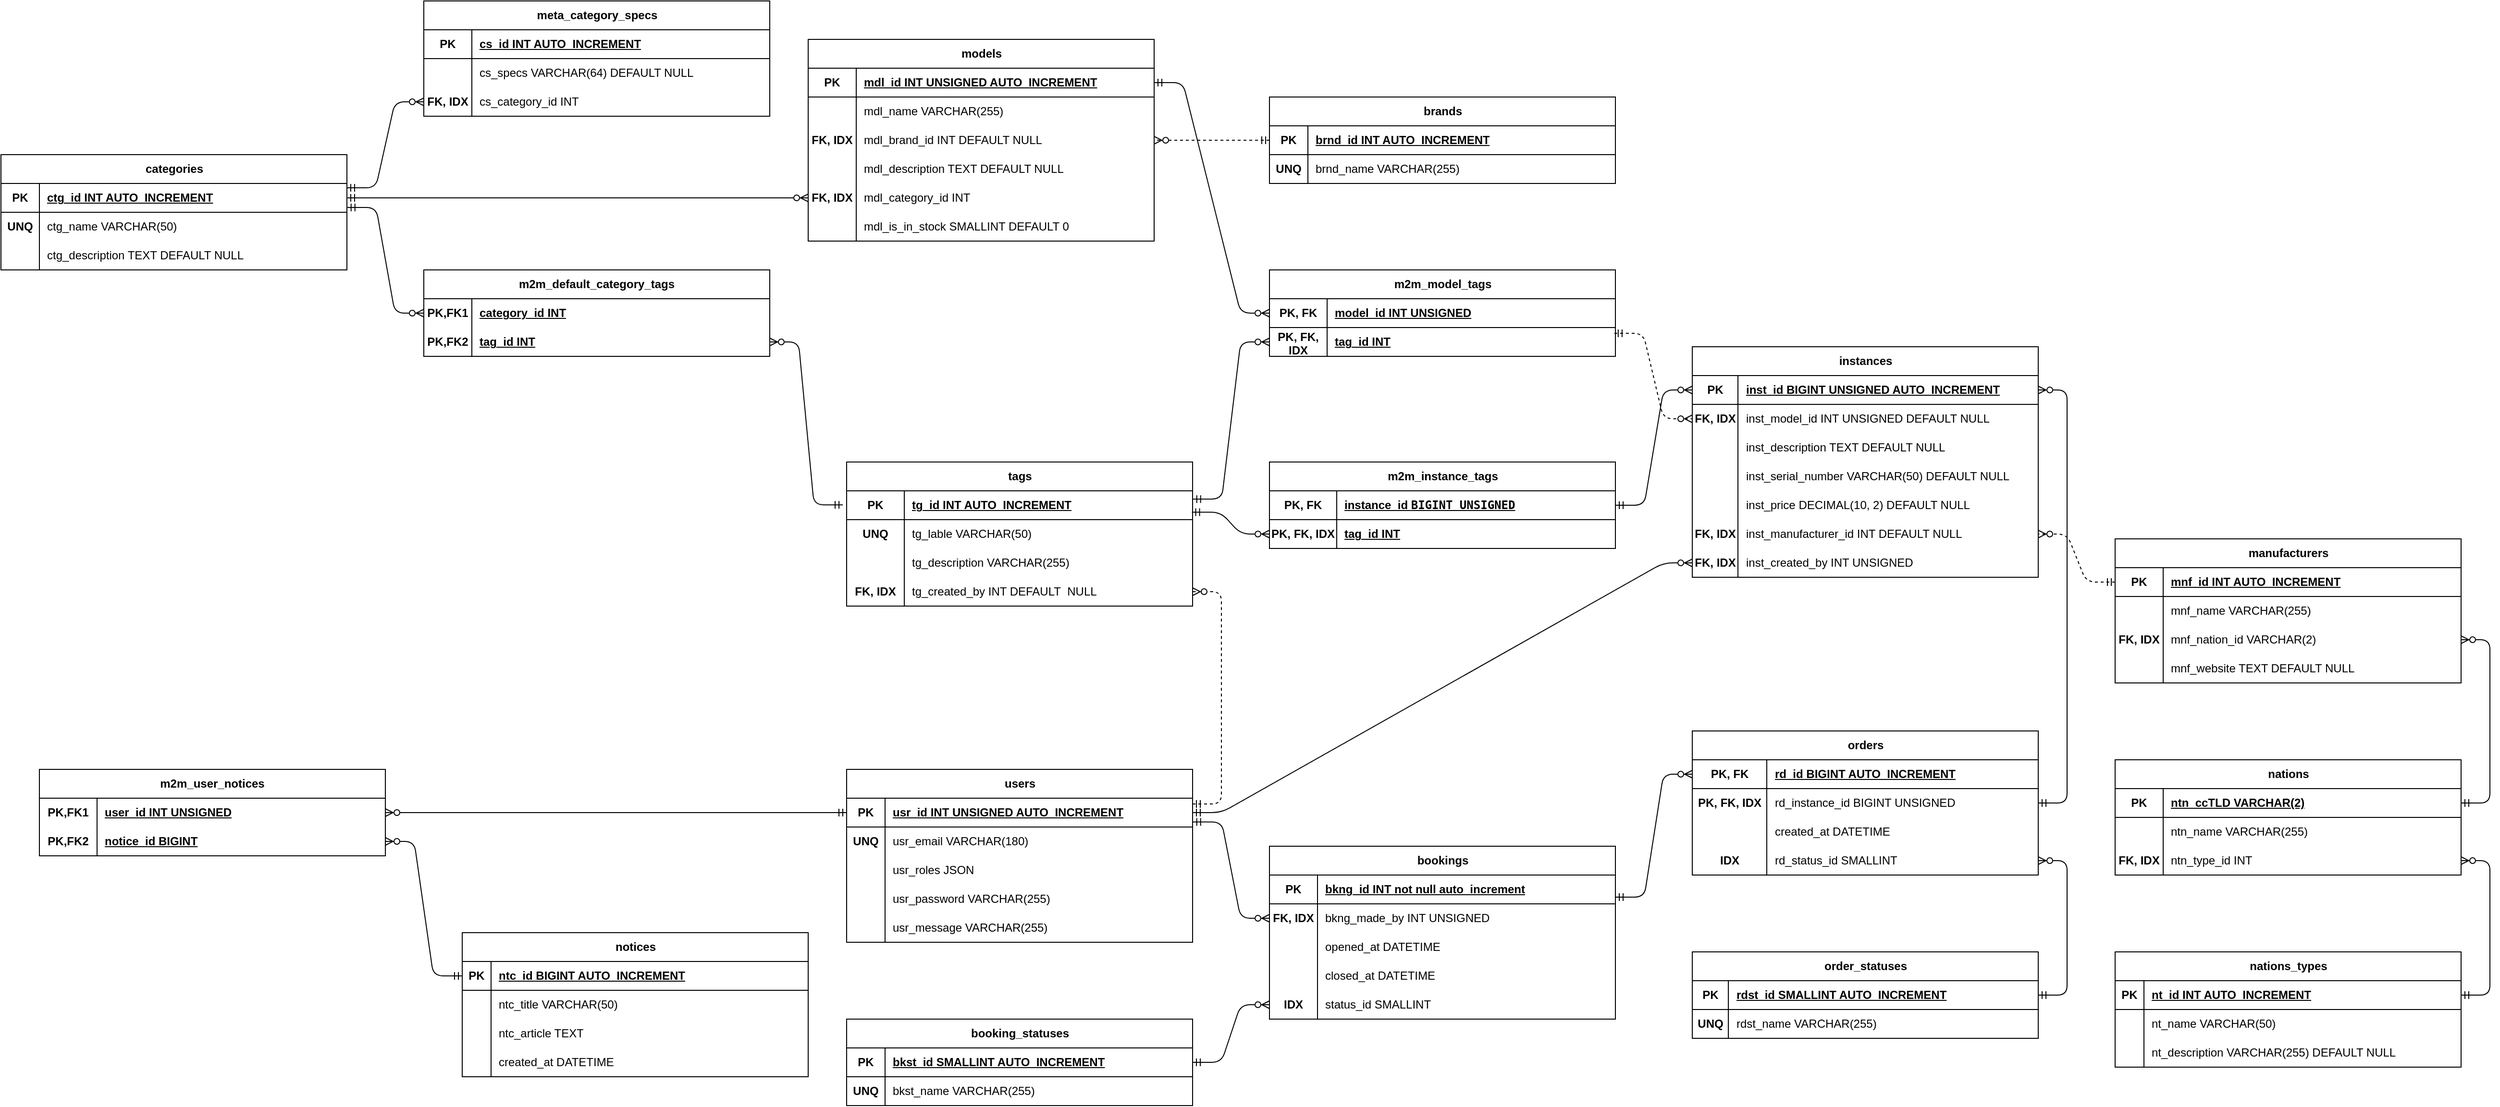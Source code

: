 <mxfile version="24.3.1" type="github">
  <diagram name="Page-1" id="e56a1550-8fbb-45ad-956c-1786394a9013">
    <mxGraphModel dx="7500" dy="4491" grid="1" gridSize="10" guides="1" tooltips="1" connect="1" arrows="1" fold="1" page="1" pageScale="1" pageWidth="3300" pageHeight="2339" background="none" math="0" shadow="0">
      <root>
        <mxCell id="0" />
        <mxCell id="1" parent="0" />
        <mxCell id="NHdadTuBNZMEaG2oG-7Y-571" value="" style="edgeStyle=entityRelationEdgeStyle;fontSize=12;html=1;endArrow=ERzeroToMany;startArrow=ERmandOne;rounded=1;entryX=1;entryY=0.5;entryDx=0;entryDy=0;dashed=1;curved=0;horizontal=1;" edge="1" parent="1" source="NHdadTuBNZMEaG2oG-7Y-589" target="NHdadTuBNZMEaG2oG-7Y-564">
          <mxGeometry width="100" height="100" relative="1" as="geometry">
            <mxPoint x="200" y="-1710" as="sourcePoint" />
            <mxPoint x="300" y="-1810" as="targetPoint" />
            <Array as="points">
              <mxPoint x="250" y="-1700" />
              <mxPoint x="200" y="-1300" />
            </Array>
          </mxGeometry>
        </mxCell>
        <mxCell id="NHdadTuBNZMEaG2oG-7Y-708" value="" style="group" vertex="1" connectable="0" parent="1">
          <mxGeometry x="-770" y="-1450" width="360" height="550" as="geometry" />
        </mxCell>
        <mxCell id="NHdadTuBNZMEaG2oG-7Y-401" value="nations_types" style="shape=table;startSize=30;container=1;collapsible=1;childLayout=tableLayout;fixedRows=1;rowLines=0;fontStyle=1;align=center;resizeLast=1;html=1;horizontal=1;" vertex="1" parent="NHdadTuBNZMEaG2oG-7Y-708">
          <mxGeometry y="430" width="360" height="120" as="geometry" />
        </mxCell>
        <mxCell id="NHdadTuBNZMEaG2oG-7Y-402" value="" style="shape=tableRow;horizontal=1;startSize=0;swimlaneHead=0;swimlaneBody=0;fillColor=none;collapsible=0;dropTarget=0;points=[[0,0.5],[1,0.5]];portConstraint=eastwest;top=0;left=0;right=0;bottom=1;" vertex="1" parent="NHdadTuBNZMEaG2oG-7Y-401">
          <mxGeometry y="30" width="360" height="30" as="geometry" />
        </mxCell>
        <mxCell id="NHdadTuBNZMEaG2oG-7Y-403" value="PK" style="shape=partialRectangle;connectable=0;fillColor=none;top=0;left=0;bottom=0;right=0;fontStyle=1;overflow=hidden;whiteSpace=wrap;html=1;horizontal=1;" vertex="1" parent="NHdadTuBNZMEaG2oG-7Y-402">
          <mxGeometry width="30" height="30" as="geometry">
            <mxRectangle width="30" height="30" as="alternateBounds" />
          </mxGeometry>
        </mxCell>
        <mxCell id="NHdadTuBNZMEaG2oG-7Y-404" value="nt_id INT AUTO_INCREMENT" style="shape=partialRectangle;connectable=0;fillColor=none;top=0;left=0;bottom=0;right=0;align=left;spacingLeft=6;fontStyle=5;overflow=hidden;whiteSpace=wrap;html=1;horizontal=1;" vertex="1" parent="NHdadTuBNZMEaG2oG-7Y-402">
          <mxGeometry x="30" width="330" height="30" as="geometry">
            <mxRectangle width="330" height="30" as="alternateBounds" />
          </mxGeometry>
        </mxCell>
        <mxCell id="NHdadTuBNZMEaG2oG-7Y-405" value="" style="shape=tableRow;horizontal=1;startSize=0;swimlaneHead=0;swimlaneBody=0;fillColor=none;collapsible=0;dropTarget=0;points=[[0,0.5],[1,0.5]];portConstraint=eastwest;top=0;left=0;right=0;bottom=0;" vertex="1" parent="NHdadTuBNZMEaG2oG-7Y-401">
          <mxGeometry y="60" width="360" height="30" as="geometry" />
        </mxCell>
        <mxCell id="NHdadTuBNZMEaG2oG-7Y-406" value="" style="shape=partialRectangle;connectable=0;fillColor=none;top=0;left=0;bottom=0;right=0;editable=1;overflow=hidden;whiteSpace=wrap;html=1;horizontal=1;" vertex="1" parent="NHdadTuBNZMEaG2oG-7Y-405">
          <mxGeometry width="30" height="30" as="geometry">
            <mxRectangle width="30" height="30" as="alternateBounds" />
          </mxGeometry>
        </mxCell>
        <mxCell id="NHdadTuBNZMEaG2oG-7Y-407" value="nt_name VARCHAR(50)" style="shape=partialRectangle;connectable=0;fillColor=none;top=0;left=0;bottom=0;right=0;align=left;spacingLeft=6;overflow=hidden;whiteSpace=wrap;html=1;horizontal=1;" vertex="1" parent="NHdadTuBNZMEaG2oG-7Y-405">
          <mxGeometry x="30" width="330" height="30" as="geometry">
            <mxRectangle width="330" height="30" as="alternateBounds" />
          </mxGeometry>
        </mxCell>
        <mxCell id="NHdadTuBNZMEaG2oG-7Y-408" value="" style="shape=tableRow;horizontal=1;startSize=0;swimlaneHead=0;swimlaneBody=0;fillColor=none;collapsible=0;dropTarget=0;points=[[0,0.5],[1,0.5]];portConstraint=eastwest;top=0;left=0;right=0;bottom=0;" vertex="1" parent="NHdadTuBNZMEaG2oG-7Y-401">
          <mxGeometry y="90" width="360" height="30" as="geometry" />
        </mxCell>
        <mxCell id="NHdadTuBNZMEaG2oG-7Y-409" value="" style="shape=partialRectangle;connectable=0;fillColor=none;top=0;left=0;bottom=0;right=0;editable=1;overflow=hidden;whiteSpace=wrap;html=1;horizontal=1;" vertex="1" parent="NHdadTuBNZMEaG2oG-7Y-408">
          <mxGeometry width="30" height="30" as="geometry">
            <mxRectangle width="30" height="30" as="alternateBounds" />
          </mxGeometry>
        </mxCell>
        <mxCell id="NHdadTuBNZMEaG2oG-7Y-410" value="nt_description VARCHAR(255) DEFAULT NULL" style="shape=partialRectangle;connectable=0;fillColor=none;top=0;left=0;bottom=0;right=0;align=left;spacingLeft=6;overflow=hidden;whiteSpace=wrap;html=1;horizontal=1;" vertex="1" parent="NHdadTuBNZMEaG2oG-7Y-408">
          <mxGeometry x="30" width="330" height="30" as="geometry">
            <mxRectangle width="330" height="30" as="alternateBounds" />
          </mxGeometry>
        </mxCell>
        <mxCell id="NHdadTuBNZMEaG2oG-7Y-411" value="" style="edgeStyle=entityRelationEdgeStyle;fontSize=12;html=1;endArrow=ERzeroToMany;startArrow=ERmandOne;rounded=1;exitX=1;exitY=0.5;exitDx=0;exitDy=0;curved=0;horizontal=1;" edge="1" parent="NHdadTuBNZMEaG2oG-7Y-708" source="NHdadTuBNZMEaG2oG-7Y-402" target="NHdadTuBNZMEaG2oG-7Y-617">
          <mxGeometry width="100" height="100" relative="1" as="geometry">
            <mxPoint x="370" y="-50" as="sourcePoint" />
            <mxPoint x="470" y="-150" as="targetPoint" />
          </mxGeometry>
        </mxCell>
        <mxCell id="NHdadTuBNZMEaG2oG-7Y-588" value="manufacturers" style="shape=table;startSize=30;container=1;collapsible=1;childLayout=tableLayout;fixedRows=1;rowLines=0;fontStyle=1;align=center;resizeLast=1;html=1;horizontal=1;" vertex="1" parent="NHdadTuBNZMEaG2oG-7Y-708">
          <mxGeometry width="360" height="150" as="geometry" />
        </mxCell>
        <mxCell id="NHdadTuBNZMEaG2oG-7Y-589" value="" style="shape=tableRow;horizontal=1;startSize=0;swimlaneHead=0;swimlaneBody=0;fillColor=none;collapsible=0;dropTarget=0;points=[[0,0.5],[1,0.5]];portConstraint=eastwest;top=0;left=0;right=0;bottom=1;" vertex="1" parent="NHdadTuBNZMEaG2oG-7Y-588">
          <mxGeometry y="30" width="360" height="30" as="geometry" />
        </mxCell>
        <mxCell id="NHdadTuBNZMEaG2oG-7Y-590" value="PK" style="shape=partialRectangle;connectable=0;fillColor=none;top=0;left=0;bottom=0;right=0;fontStyle=1;overflow=hidden;whiteSpace=wrap;html=1;horizontal=1;" vertex="1" parent="NHdadTuBNZMEaG2oG-7Y-589">
          <mxGeometry width="50" height="30" as="geometry">
            <mxRectangle width="50" height="30" as="alternateBounds" />
          </mxGeometry>
        </mxCell>
        <mxCell id="NHdadTuBNZMEaG2oG-7Y-591" value="mnf_id INT AUTO_INCREMENT" style="shape=partialRectangle;connectable=0;fillColor=none;top=0;left=0;bottom=0;right=0;align=left;spacingLeft=6;fontStyle=5;overflow=hidden;whiteSpace=wrap;html=1;horizontal=1;" vertex="1" parent="NHdadTuBNZMEaG2oG-7Y-589">
          <mxGeometry x="50" width="310" height="30" as="geometry">
            <mxRectangle width="310" height="30" as="alternateBounds" />
          </mxGeometry>
        </mxCell>
        <mxCell id="NHdadTuBNZMEaG2oG-7Y-592" value="" style="shape=tableRow;horizontal=1;startSize=0;swimlaneHead=0;swimlaneBody=0;fillColor=none;collapsible=0;dropTarget=0;points=[[0,0.5],[1,0.5]];portConstraint=eastwest;top=0;left=0;right=0;bottom=0;" vertex="1" parent="NHdadTuBNZMEaG2oG-7Y-588">
          <mxGeometry y="60" width="360" height="30" as="geometry" />
        </mxCell>
        <mxCell id="NHdadTuBNZMEaG2oG-7Y-593" value="" style="shape=partialRectangle;connectable=0;fillColor=none;top=0;left=0;bottom=0;right=0;editable=1;overflow=hidden;whiteSpace=wrap;html=1;horizontal=1;" vertex="1" parent="NHdadTuBNZMEaG2oG-7Y-592">
          <mxGeometry width="50" height="30" as="geometry">
            <mxRectangle width="50" height="30" as="alternateBounds" />
          </mxGeometry>
        </mxCell>
        <mxCell id="NHdadTuBNZMEaG2oG-7Y-594" value="mnf_name VARCHAR(255)" style="shape=partialRectangle;connectable=0;fillColor=none;top=0;left=0;bottom=0;right=0;align=left;spacingLeft=6;overflow=hidden;whiteSpace=wrap;html=1;horizontal=1;" vertex="1" parent="NHdadTuBNZMEaG2oG-7Y-592">
          <mxGeometry x="50" width="310" height="30" as="geometry">
            <mxRectangle width="310" height="30" as="alternateBounds" />
          </mxGeometry>
        </mxCell>
        <mxCell id="NHdadTuBNZMEaG2oG-7Y-595" value="" style="shape=tableRow;horizontal=1;startSize=0;swimlaneHead=0;swimlaneBody=0;fillColor=none;collapsible=0;dropTarget=0;points=[[0,0.5],[1,0.5]];portConstraint=eastwest;top=0;left=0;right=0;bottom=0;" vertex="1" parent="NHdadTuBNZMEaG2oG-7Y-588">
          <mxGeometry y="90" width="360" height="30" as="geometry" />
        </mxCell>
        <mxCell id="NHdadTuBNZMEaG2oG-7Y-596" value="&lt;b&gt;FK, IDX&lt;/b&gt;" style="shape=partialRectangle;connectable=0;fillColor=none;top=0;left=0;bottom=0;right=0;editable=1;overflow=hidden;whiteSpace=wrap;html=1;horizontal=1;" vertex="1" parent="NHdadTuBNZMEaG2oG-7Y-595">
          <mxGeometry width="50" height="30" as="geometry">
            <mxRectangle width="50" height="30" as="alternateBounds" />
          </mxGeometry>
        </mxCell>
        <mxCell id="NHdadTuBNZMEaG2oG-7Y-597" value="mnf_nation_id VARCHAR(2)" style="shape=partialRectangle;connectable=0;fillColor=none;top=0;left=0;bottom=0;right=0;align=left;spacingLeft=6;overflow=hidden;whiteSpace=wrap;html=1;horizontal=1;" vertex="1" parent="NHdadTuBNZMEaG2oG-7Y-595">
          <mxGeometry x="50" width="310" height="30" as="geometry">
            <mxRectangle width="310" height="30" as="alternateBounds" />
          </mxGeometry>
        </mxCell>
        <mxCell id="NHdadTuBNZMEaG2oG-7Y-598" value="" style="shape=tableRow;horizontal=1;startSize=0;swimlaneHead=0;swimlaneBody=0;fillColor=none;collapsible=0;dropTarget=0;points=[[0,0.5],[1,0.5]];portConstraint=eastwest;top=0;left=0;right=0;bottom=0;" vertex="1" parent="NHdadTuBNZMEaG2oG-7Y-588">
          <mxGeometry y="120" width="360" height="30" as="geometry" />
        </mxCell>
        <mxCell id="NHdadTuBNZMEaG2oG-7Y-599" value="" style="shape=partialRectangle;connectable=0;fillColor=none;top=0;left=0;bottom=0;right=0;editable=1;overflow=hidden;whiteSpace=wrap;html=1;horizontal=1;" vertex="1" parent="NHdadTuBNZMEaG2oG-7Y-598">
          <mxGeometry width="50" height="30" as="geometry">
            <mxRectangle width="50" height="30" as="alternateBounds" />
          </mxGeometry>
        </mxCell>
        <mxCell id="NHdadTuBNZMEaG2oG-7Y-600" value="mnf_website TEXT DEFAULT NULL" style="shape=partialRectangle;connectable=0;fillColor=none;top=0;left=0;bottom=0;right=0;align=left;spacingLeft=6;overflow=hidden;whiteSpace=wrap;html=1;horizontal=1;" vertex="1" parent="NHdadTuBNZMEaG2oG-7Y-598">
          <mxGeometry x="50" width="310" height="30" as="geometry">
            <mxRectangle width="310" height="30" as="alternateBounds" />
          </mxGeometry>
        </mxCell>
        <mxCell id="NHdadTuBNZMEaG2oG-7Y-601" value="" style="edgeStyle=entityRelationEdgeStyle;fontSize=12;html=1;endArrow=ERzeroToMany;startArrow=ERmandOne;rounded=1;curved=0;horizontal=1;" edge="1" parent="NHdadTuBNZMEaG2oG-7Y-708" source="NHdadTuBNZMEaG2oG-7Y-611" target="NHdadTuBNZMEaG2oG-7Y-595">
          <mxGeometry width="100" height="100" relative="1" as="geometry">
            <mxPoint x="1595" y="315" as="sourcePoint" />
            <mxPoint x="1795" y="375" as="targetPoint" />
          </mxGeometry>
        </mxCell>
        <mxCell id="NHdadTuBNZMEaG2oG-7Y-610" value="nations" style="shape=table;startSize=30;container=1;collapsible=1;childLayout=tableLayout;fixedRows=1;rowLines=0;fontStyle=1;align=center;resizeLast=1;html=1;horizontal=1;" vertex="1" parent="NHdadTuBNZMEaG2oG-7Y-708">
          <mxGeometry y="230" width="360" height="120" as="geometry" />
        </mxCell>
        <mxCell id="NHdadTuBNZMEaG2oG-7Y-611" value="" style="shape=tableRow;horizontal=1;startSize=0;swimlaneHead=0;swimlaneBody=0;fillColor=none;collapsible=0;dropTarget=0;points=[[0,0.5],[1,0.5]];portConstraint=eastwest;top=0;left=0;right=0;bottom=1;" vertex="1" parent="NHdadTuBNZMEaG2oG-7Y-610">
          <mxGeometry y="30" width="360" height="30" as="geometry" />
        </mxCell>
        <mxCell id="NHdadTuBNZMEaG2oG-7Y-612" value="PK" style="shape=partialRectangle;connectable=0;fillColor=none;top=0;left=0;bottom=0;right=0;fontStyle=1;overflow=hidden;whiteSpace=wrap;html=1;horizontal=1;" vertex="1" parent="NHdadTuBNZMEaG2oG-7Y-611">
          <mxGeometry width="50" height="30" as="geometry">
            <mxRectangle width="50" height="30" as="alternateBounds" />
          </mxGeometry>
        </mxCell>
        <mxCell id="NHdadTuBNZMEaG2oG-7Y-613" value="ntn_ccTLD VARCHAR(2)" style="shape=partialRectangle;connectable=0;fillColor=none;top=0;left=0;bottom=0;right=0;align=left;spacingLeft=6;fontStyle=5;overflow=hidden;whiteSpace=wrap;html=1;horizontal=1;" vertex="1" parent="NHdadTuBNZMEaG2oG-7Y-611">
          <mxGeometry x="50" width="310" height="30" as="geometry">
            <mxRectangle width="310" height="30" as="alternateBounds" />
          </mxGeometry>
        </mxCell>
        <mxCell id="NHdadTuBNZMEaG2oG-7Y-614" value="" style="shape=tableRow;horizontal=1;startSize=0;swimlaneHead=0;swimlaneBody=0;fillColor=none;collapsible=0;dropTarget=0;points=[[0,0.5],[1,0.5]];portConstraint=eastwest;top=0;left=0;right=0;bottom=0;" vertex="1" parent="NHdadTuBNZMEaG2oG-7Y-610">
          <mxGeometry y="60" width="360" height="30" as="geometry" />
        </mxCell>
        <mxCell id="NHdadTuBNZMEaG2oG-7Y-615" value="" style="shape=partialRectangle;connectable=0;fillColor=none;top=0;left=0;bottom=0;right=0;editable=1;overflow=hidden;whiteSpace=wrap;html=1;horizontal=1;" vertex="1" parent="NHdadTuBNZMEaG2oG-7Y-614">
          <mxGeometry width="50" height="30" as="geometry">
            <mxRectangle width="50" height="30" as="alternateBounds" />
          </mxGeometry>
        </mxCell>
        <mxCell id="NHdadTuBNZMEaG2oG-7Y-616" value="ntn_name VARCHAR(255)" style="shape=partialRectangle;connectable=0;fillColor=none;top=0;left=0;bottom=0;right=0;align=left;spacingLeft=6;overflow=hidden;whiteSpace=wrap;html=1;horizontal=1;" vertex="1" parent="NHdadTuBNZMEaG2oG-7Y-614">
          <mxGeometry x="50" width="310" height="30" as="geometry">
            <mxRectangle width="310" height="30" as="alternateBounds" />
          </mxGeometry>
        </mxCell>
        <mxCell id="NHdadTuBNZMEaG2oG-7Y-617" value="" style="shape=tableRow;horizontal=1;startSize=0;swimlaneHead=0;swimlaneBody=0;fillColor=none;collapsible=0;dropTarget=0;points=[[0,0.5],[1,0.5]];portConstraint=eastwest;top=0;left=0;right=0;bottom=0;" vertex="1" parent="NHdadTuBNZMEaG2oG-7Y-610">
          <mxGeometry y="90" width="360" height="30" as="geometry" />
        </mxCell>
        <mxCell id="NHdadTuBNZMEaG2oG-7Y-618" value="&lt;b&gt;FK, IDX&lt;/b&gt;" style="shape=partialRectangle;connectable=0;fillColor=none;top=0;left=0;bottom=0;right=0;editable=1;overflow=hidden;whiteSpace=wrap;html=1;horizontal=1;" vertex="1" parent="NHdadTuBNZMEaG2oG-7Y-617">
          <mxGeometry width="50" height="30" as="geometry">
            <mxRectangle width="50" height="30" as="alternateBounds" />
          </mxGeometry>
        </mxCell>
        <mxCell id="NHdadTuBNZMEaG2oG-7Y-619" value="ntn_type_id INT" style="shape=partialRectangle;connectable=0;fillColor=none;top=0;left=0;bottom=0;right=0;align=left;spacingLeft=6;overflow=hidden;whiteSpace=wrap;html=1;horizontal=1;" vertex="1" parent="NHdadTuBNZMEaG2oG-7Y-617">
          <mxGeometry x="50" width="310" height="30" as="geometry">
            <mxRectangle width="310" height="30" as="alternateBounds" />
          </mxGeometry>
        </mxCell>
        <mxCell id="NHdadTuBNZMEaG2oG-7Y-431" value="orders" style="shape=table;startSize=30;container=1;collapsible=1;childLayout=tableLayout;fixedRows=1;rowLines=0;fontStyle=1;align=center;resizeLast=1;html=1;horizontal=1;" vertex="1" parent="1">
          <mxGeometry x="-1210" y="-1250" width="360" height="150.0" as="geometry" />
        </mxCell>
        <mxCell id="NHdadTuBNZMEaG2oG-7Y-432" value="" style="shape=tableRow;horizontal=1;startSize=0;swimlaneHead=0;swimlaneBody=0;fillColor=none;collapsible=0;dropTarget=0;points=[[0,0.5],[1,0.5]];portConstraint=eastwest;top=0;left=0;right=0;bottom=1;" vertex="1" parent="NHdadTuBNZMEaG2oG-7Y-431">
          <mxGeometry y="30" width="360" height="30" as="geometry" />
        </mxCell>
        <mxCell id="NHdadTuBNZMEaG2oG-7Y-433" value="&lt;div&gt;PK, FK&lt;/div&gt;" style="shape=partialRectangle;connectable=0;fillColor=none;top=0;left=0;bottom=0;right=0;fontStyle=1;overflow=hidden;whiteSpace=wrap;html=1;horizontal=1;" vertex="1" parent="NHdadTuBNZMEaG2oG-7Y-432">
          <mxGeometry width="77.5" height="30" as="geometry">
            <mxRectangle width="77.5" height="30" as="alternateBounds" />
          </mxGeometry>
        </mxCell>
        <mxCell id="NHdadTuBNZMEaG2oG-7Y-434" value="&lt;div&gt;rd_id BIGINT AUTO_INCREMENT&lt;br&gt;&lt;/div&gt;" style="shape=partialRectangle;connectable=0;fillColor=none;top=0;left=0;bottom=0;right=0;align=left;spacingLeft=6;fontStyle=5;overflow=hidden;whiteSpace=wrap;html=1;horizontal=1;" vertex="1" parent="NHdadTuBNZMEaG2oG-7Y-432">
          <mxGeometry x="77.5" width="282.5" height="30" as="geometry">
            <mxRectangle width="282.5" height="30" as="alternateBounds" />
          </mxGeometry>
        </mxCell>
        <mxCell id="NHdadTuBNZMEaG2oG-7Y-435" value="" style="shape=tableRow;horizontal=1;startSize=0;swimlaneHead=0;swimlaneBody=0;fillColor=none;collapsible=0;dropTarget=0;points=[[0,0.5],[1,0.5]];portConstraint=eastwest;top=0;left=0;right=0;bottom=0;" vertex="1" parent="NHdadTuBNZMEaG2oG-7Y-431">
          <mxGeometry y="60" width="360" height="30" as="geometry" />
        </mxCell>
        <mxCell id="NHdadTuBNZMEaG2oG-7Y-436" value="&lt;div&gt;&lt;b&gt;PK, FK, IDX&lt;br&gt;&lt;/b&gt;&lt;/div&gt;" style="shape=partialRectangle;connectable=0;fillColor=none;top=0;left=0;bottom=0;right=0;editable=1;overflow=hidden;whiteSpace=wrap;html=1;horizontal=1;" vertex="1" parent="NHdadTuBNZMEaG2oG-7Y-435">
          <mxGeometry width="77.5" height="30" as="geometry">
            <mxRectangle width="77.5" height="30" as="alternateBounds" />
          </mxGeometry>
        </mxCell>
        <mxCell id="NHdadTuBNZMEaG2oG-7Y-437" value="rd_instance_id BIGINT UNSIGNED" style="shape=partialRectangle;connectable=0;fillColor=none;top=0;left=0;bottom=0;right=0;align=left;spacingLeft=6;overflow=hidden;whiteSpace=wrap;html=1;horizontal=1;" vertex="1" parent="NHdadTuBNZMEaG2oG-7Y-435">
          <mxGeometry x="77.5" width="282.5" height="30" as="geometry">
            <mxRectangle width="282.5" height="30" as="alternateBounds" />
          </mxGeometry>
        </mxCell>
        <mxCell id="NHdadTuBNZMEaG2oG-7Y-438" value="" style="shape=tableRow;horizontal=1;startSize=0;swimlaneHead=0;swimlaneBody=0;fillColor=none;collapsible=0;dropTarget=0;points=[[0,0.5],[1,0.5]];portConstraint=eastwest;top=0;left=0;right=0;bottom=0;" vertex="1" parent="NHdadTuBNZMEaG2oG-7Y-431">
          <mxGeometry y="90" width="360" height="30" as="geometry" />
        </mxCell>
        <mxCell id="NHdadTuBNZMEaG2oG-7Y-439" value="" style="shape=partialRectangle;connectable=0;fillColor=none;top=0;left=0;bottom=0;right=0;editable=1;overflow=hidden;whiteSpace=wrap;html=1;horizontal=1;" vertex="1" parent="NHdadTuBNZMEaG2oG-7Y-438">
          <mxGeometry width="77.5" height="30" as="geometry">
            <mxRectangle width="77.5" height="30" as="alternateBounds" />
          </mxGeometry>
        </mxCell>
        <mxCell id="NHdadTuBNZMEaG2oG-7Y-440" value="created_at DATETIME" style="shape=partialRectangle;connectable=0;fillColor=none;top=0;left=0;bottom=0;right=0;align=left;spacingLeft=6;overflow=hidden;whiteSpace=wrap;html=1;horizontal=1;" vertex="1" parent="NHdadTuBNZMEaG2oG-7Y-438">
          <mxGeometry x="77.5" width="282.5" height="30" as="geometry">
            <mxRectangle width="282.5" height="30" as="alternateBounds" />
          </mxGeometry>
        </mxCell>
        <mxCell id="NHdadTuBNZMEaG2oG-7Y-441" value="" style="shape=tableRow;horizontal=1;startSize=0;swimlaneHead=0;swimlaneBody=0;fillColor=none;collapsible=0;dropTarget=0;points=[[0,0.5],[1,0.5]];portConstraint=eastwest;top=0;left=0;right=0;bottom=0;" vertex="1" parent="NHdadTuBNZMEaG2oG-7Y-431">
          <mxGeometry y="120" width="360" height="30" as="geometry" />
        </mxCell>
        <mxCell id="NHdadTuBNZMEaG2oG-7Y-442" value="&lt;b&gt;IDX&lt;/b&gt;" style="shape=partialRectangle;connectable=0;fillColor=none;top=0;left=0;bottom=0;right=0;editable=1;overflow=hidden;whiteSpace=wrap;html=1;horizontal=1;" vertex="1" parent="NHdadTuBNZMEaG2oG-7Y-441">
          <mxGeometry width="77.5" height="30" as="geometry">
            <mxRectangle width="77.5" height="30" as="alternateBounds" />
          </mxGeometry>
        </mxCell>
        <mxCell id="NHdadTuBNZMEaG2oG-7Y-443" value="rd_status_id SMALLINT" style="shape=partialRectangle;connectable=0;fillColor=none;top=0;left=0;bottom=0;right=0;align=left;spacingLeft=6;overflow=hidden;whiteSpace=wrap;html=1;horizontal=1;" vertex="1" parent="NHdadTuBNZMEaG2oG-7Y-441">
          <mxGeometry x="77.5" width="282.5" height="30" as="geometry">
            <mxRectangle width="282.5" height="30" as="alternateBounds" />
          </mxGeometry>
        </mxCell>
        <mxCell id="NHdadTuBNZMEaG2oG-7Y-453" value="order_statuses" style="shape=table;startSize=30;container=1;collapsible=1;childLayout=tableLayout;fixedRows=1;rowLines=0;fontStyle=1;align=center;resizeLast=1;html=1;horizontal=1;" vertex="1" parent="1">
          <mxGeometry x="-1210" y="-1020" width="360" height="90" as="geometry" />
        </mxCell>
        <mxCell id="NHdadTuBNZMEaG2oG-7Y-454" value="" style="shape=tableRow;horizontal=1;startSize=0;swimlaneHead=0;swimlaneBody=0;fillColor=none;collapsible=0;dropTarget=0;points=[[0,0.5],[1,0.5]];portConstraint=eastwest;top=0;left=0;right=0;bottom=1;" vertex="1" parent="NHdadTuBNZMEaG2oG-7Y-453">
          <mxGeometry y="30" width="360" height="30" as="geometry" />
        </mxCell>
        <mxCell id="NHdadTuBNZMEaG2oG-7Y-455" value="PK" style="shape=partialRectangle;connectable=0;fillColor=none;top=0;left=0;bottom=0;right=0;fontStyle=1;overflow=hidden;whiteSpace=wrap;html=1;horizontal=1;" vertex="1" parent="NHdadTuBNZMEaG2oG-7Y-454">
          <mxGeometry width="37.5" height="30" as="geometry">
            <mxRectangle width="37.5" height="30" as="alternateBounds" />
          </mxGeometry>
        </mxCell>
        <mxCell id="NHdadTuBNZMEaG2oG-7Y-456" value="rdst_id SMALLINT AUTO_INCREMENT" style="shape=partialRectangle;connectable=0;fillColor=none;top=0;left=0;bottom=0;right=0;align=left;spacingLeft=6;fontStyle=5;overflow=hidden;whiteSpace=wrap;html=1;horizontal=1;" vertex="1" parent="NHdadTuBNZMEaG2oG-7Y-454">
          <mxGeometry x="37.5" width="322.5" height="30" as="geometry">
            <mxRectangle width="322.5" height="30" as="alternateBounds" />
          </mxGeometry>
        </mxCell>
        <mxCell id="NHdadTuBNZMEaG2oG-7Y-457" value="" style="shape=tableRow;horizontal=1;startSize=0;swimlaneHead=0;swimlaneBody=0;fillColor=none;collapsible=0;dropTarget=0;points=[[0,0.5],[1,0.5]];portConstraint=eastwest;top=0;left=0;right=0;bottom=0;" vertex="1" parent="NHdadTuBNZMEaG2oG-7Y-453">
          <mxGeometry y="60" width="360" height="30" as="geometry" />
        </mxCell>
        <mxCell id="NHdadTuBNZMEaG2oG-7Y-458" value="&lt;b&gt;UNQ&lt;/b&gt;" style="shape=partialRectangle;connectable=0;fillColor=none;top=0;left=0;bottom=0;right=0;editable=1;overflow=hidden;whiteSpace=wrap;html=1;horizontal=1;" vertex="1" parent="NHdadTuBNZMEaG2oG-7Y-457">
          <mxGeometry width="37.5" height="30" as="geometry">
            <mxRectangle width="37.5" height="30" as="alternateBounds" />
          </mxGeometry>
        </mxCell>
        <mxCell id="NHdadTuBNZMEaG2oG-7Y-459" value="rdst_name VARCHAR(255)" style="shape=partialRectangle;connectable=0;fillColor=none;top=0;left=0;bottom=0;right=0;align=left;spacingLeft=6;overflow=hidden;whiteSpace=wrap;html=1;horizontal=1;" vertex="1" parent="NHdadTuBNZMEaG2oG-7Y-457">
          <mxGeometry x="37.5" width="322.5" height="30" as="geometry">
            <mxRectangle width="322.5" height="30" as="alternateBounds" />
          </mxGeometry>
        </mxCell>
        <mxCell id="NHdadTuBNZMEaG2oG-7Y-461" value="" style="edgeStyle=entityRelationEdgeStyle;fontSize=12;html=1;endArrow=ERzeroToMany;startArrow=ERmandOne;rounded=1;entryX=0;entryY=0.5;entryDx=0;entryDy=0;exitX=1;exitY=0.767;exitDx=0;exitDy=0;exitPerimeter=0;curved=0;horizontal=1;" edge="1" parent="1" source="NHdadTuBNZMEaG2oG-7Y-415" target="NHdadTuBNZMEaG2oG-7Y-432">
          <mxGeometry width="100" height="100" relative="1" as="geometry">
            <mxPoint x="-1190" y="-1090" as="sourcePoint" />
            <mxPoint x="-1290" y="-805" as="targetPoint" />
          </mxGeometry>
        </mxCell>
        <mxCell id="NHdadTuBNZMEaG2oG-7Y-471" value="" style="edgeStyle=entityRelationEdgeStyle;fontSize=12;html=1;endArrow=ERzeroToMany;startArrow=ERmandOne;rounded=1;exitX=1;exitY=0.5;exitDx=0;exitDy=0;entryX=0;entryY=0.5;entryDx=0;entryDy=0;curved=0;horizontal=1;" edge="1" parent="1" source="NHdadTuBNZMEaG2oG-7Y-386" target="NHdadTuBNZMEaG2oG-7Y-567">
          <mxGeometry width="100" height="100" relative="1" as="geometry">
            <mxPoint x="-1860" y="-1137" as="sourcePoint" />
            <mxPoint x="-1177.5" y="-1422" as="targetPoint" />
            <Array as="points">
              <mxPoint x="-1350" y="-1172" />
            </Array>
          </mxGeometry>
        </mxCell>
        <mxCell id="NHdadTuBNZMEaG2oG-7Y-536" value="" style="edgeStyle=entityRelationEdgeStyle;fontSize=12;html=1;endArrow=ERzeroToMany;startArrow=ERmandOne;rounded=1;exitX=0.997;exitY=0.733;exitDx=0;exitDy=0;exitPerimeter=0;dashed=1;curved=0;horizontal=1;" edge="1" parent="1" source="NHdadTuBNZMEaG2oG-7Y-541" target="NHdadTuBNZMEaG2oG-7Y-552">
          <mxGeometry width="100" height="100" relative="1" as="geometry">
            <mxPoint x="-600" y="-1680" as="sourcePoint" />
            <mxPoint x="-480" y="-1680" as="targetPoint" />
            <Array as="points" />
          </mxGeometry>
        </mxCell>
        <mxCell id="NHdadTuBNZMEaG2oG-7Y-548" value="instances" style="shape=table;startSize=30;container=1;collapsible=1;childLayout=tableLayout;fixedRows=1;rowLines=0;fontStyle=1;align=center;resizeLast=1;html=1;horizontal=1;" vertex="1" parent="1">
          <mxGeometry x="-1210" y="-1650" width="360" height="240" as="geometry" />
        </mxCell>
        <mxCell id="NHdadTuBNZMEaG2oG-7Y-549" value="" style="shape=tableRow;horizontal=1;startSize=0;swimlaneHead=0;swimlaneBody=0;fillColor=none;collapsible=0;dropTarget=0;points=[[0,0.5],[1,0.5]];portConstraint=eastwest;top=0;left=0;right=0;bottom=1;" vertex="1" parent="NHdadTuBNZMEaG2oG-7Y-548">
          <mxGeometry y="30" width="360" height="30" as="geometry" />
        </mxCell>
        <mxCell id="NHdadTuBNZMEaG2oG-7Y-550" value="PK" style="shape=partialRectangle;connectable=0;fillColor=none;top=0;left=0;bottom=0;right=0;fontStyle=1;overflow=hidden;whiteSpace=wrap;html=1;horizontal=1;" vertex="1" parent="NHdadTuBNZMEaG2oG-7Y-549">
          <mxGeometry width="47.5" height="30" as="geometry">
            <mxRectangle width="47.5" height="30" as="alternateBounds" />
          </mxGeometry>
        </mxCell>
        <mxCell id="NHdadTuBNZMEaG2oG-7Y-551" value="inst_id BIGINT UNSIGNED AUTO_INCREMENT" style="shape=partialRectangle;connectable=0;fillColor=none;top=0;left=0;bottom=0;right=0;align=left;spacingLeft=6;fontStyle=5;overflow=hidden;whiteSpace=wrap;html=1;horizontal=1;" vertex="1" parent="NHdadTuBNZMEaG2oG-7Y-549">
          <mxGeometry x="47.5" width="312.5" height="30" as="geometry">
            <mxRectangle width="312.5" height="30" as="alternateBounds" />
          </mxGeometry>
        </mxCell>
        <mxCell id="NHdadTuBNZMEaG2oG-7Y-552" value="" style="shape=tableRow;horizontal=1;startSize=0;swimlaneHead=0;swimlaneBody=0;fillColor=none;collapsible=0;dropTarget=0;points=[[0,0.5],[1,0.5]];portConstraint=eastwest;top=0;left=0;right=0;bottom=0;" vertex="1" parent="NHdadTuBNZMEaG2oG-7Y-548">
          <mxGeometry y="60" width="360" height="30" as="geometry" />
        </mxCell>
        <mxCell id="NHdadTuBNZMEaG2oG-7Y-553" value="&lt;b&gt;FK, IDX&lt;/b&gt;" style="shape=partialRectangle;connectable=0;fillColor=none;top=0;left=0;bottom=0;right=0;editable=1;overflow=hidden;whiteSpace=wrap;html=1;horizontal=1;" vertex="1" parent="NHdadTuBNZMEaG2oG-7Y-552">
          <mxGeometry width="47.5" height="30" as="geometry">
            <mxRectangle width="47.5" height="30" as="alternateBounds" />
          </mxGeometry>
        </mxCell>
        <mxCell id="NHdadTuBNZMEaG2oG-7Y-554" value="inst_model_id INT UNSIGNED DEFAULT NULL" style="shape=partialRectangle;connectable=0;fillColor=none;top=0;left=0;bottom=0;right=0;align=left;spacingLeft=6;overflow=hidden;whiteSpace=wrap;html=1;horizontal=1;" vertex="1" parent="NHdadTuBNZMEaG2oG-7Y-552">
          <mxGeometry x="47.5" width="312.5" height="30" as="geometry">
            <mxRectangle width="312.5" height="30" as="alternateBounds" />
          </mxGeometry>
        </mxCell>
        <mxCell id="NHdadTuBNZMEaG2oG-7Y-555" value="" style="shape=tableRow;horizontal=1;startSize=0;swimlaneHead=0;swimlaneBody=0;fillColor=none;collapsible=0;dropTarget=0;points=[[0,0.5],[1,0.5]];portConstraint=eastwest;top=0;left=0;right=0;bottom=0;" vertex="1" parent="NHdadTuBNZMEaG2oG-7Y-548">
          <mxGeometry y="90" width="360" height="30" as="geometry" />
        </mxCell>
        <mxCell id="NHdadTuBNZMEaG2oG-7Y-556" value="" style="shape=partialRectangle;connectable=0;fillColor=none;top=0;left=0;bottom=0;right=0;editable=1;overflow=hidden;whiteSpace=wrap;html=1;horizontal=1;" vertex="1" parent="NHdadTuBNZMEaG2oG-7Y-555">
          <mxGeometry width="47.5" height="30" as="geometry">
            <mxRectangle width="47.5" height="30" as="alternateBounds" />
          </mxGeometry>
        </mxCell>
        <mxCell id="NHdadTuBNZMEaG2oG-7Y-557" value="inst_description TEXT DEFAULT NULL" style="shape=partialRectangle;connectable=0;fillColor=none;top=0;left=0;bottom=0;right=0;align=left;spacingLeft=6;overflow=hidden;whiteSpace=wrap;html=1;horizontal=1;" vertex="1" parent="NHdadTuBNZMEaG2oG-7Y-555">
          <mxGeometry x="47.5" width="312.5" height="30" as="geometry">
            <mxRectangle width="312.5" height="30" as="alternateBounds" />
          </mxGeometry>
        </mxCell>
        <mxCell id="NHdadTuBNZMEaG2oG-7Y-558" value="" style="shape=tableRow;horizontal=1;startSize=0;swimlaneHead=0;swimlaneBody=0;fillColor=none;collapsible=0;dropTarget=0;points=[[0,0.5],[1,0.5]];portConstraint=eastwest;top=0;left=0;right=0;bottom=0;" vertex="1" parent="NHdadTuBNZMEaG2oG-7Y-548">
          <mxGeometry y="120" width="360" height="30" as="geometry" />
        </mxCell>
        <mxCell id="NHdadTuBNZMEaG2oG-7Y-559" value="" style="shape=partialRectangle;connectable=0;fillColor=none;top=0;left=0;bottom=0;right=0;editable=1;overflow=hidden;whiteSpace=wrap;html=1;horizontal=1;" vertex="1" parent="NHdadTuBNZMEaG2oG-7Y-558">
          <mxGeometry width="47.5" height="30" as="geometry">
            <mxRectangle width="47.5" height="30" as="alternateBounds" />
          </mxGeometry>
        </mxCell>
        <mxCell id="NHdadTuBNZMEaG2oG-7Y-560" value="inst_serial_number VARCHAR(50) DEFAULT NULL" style="shape=partialRectangle;connectable=0;fillColor=none;top=0;left=0;bottom=0;right=0;align=left;spacingLeft=6;overflow=hidden;whiteSpace=wrap;html=1;horizontal=1;" vertex="1" parent="NHdadTuBNZMEaG2oG-7Y-558">
          <mxGeometry x="47.5" width="312.5" height="30" as="geometry">
            <mxRectangle width="312.5" height="30" as="alternateBounds" />
          </mxGeometry>
        </mxCell>
        <mxCell id="NHdadTuBNZMEaG2oG-7Y-561" value="" style="shape=tableRow;horizontal=1;startSize=0;swimlaneHead=0;swimlaneBody=0;fillColor=none;collapsible=0;dropTarget=0;points=[[0,0.5],[1,0.5]];portConstraint=eastwest;top=0;left=0;right=0;bottom=0;" vertex="1" parent="NHdadTuBNZMEaG2oG-7Y-548">
          <mxGeometry y="150" width="360" height="30" as="geometry" />
        </mxCell>
        <mxCell id="NHdadTuBNZMEaG2oG-7Y-562" value="" style="shape=partialRectangle;connectable=0;fillColor=none;top=0;left=0;bottom=0;right=0;editable=1;overflow=hidden;whiteSpace=wrap;html=1;horizontal=1;" vertex="1" parent="NHdadTuBNZMEaG2oG-7Y-561">
          <mxGeometry width="47.5" height="30" as="geometry">
            <mxRectangle width="47.5" height="30" as="alternateBounds" />
          </mxGeometry>
        </mxCell>
        <mxCell id="NHdadTuBNZMEaG2oG-7Y-563" value="inst_price DECIMAL(10, 2) DEFAULT NULL" style="shape=partialRectangle;connectable=0;fillColor=none;top=0;left=0;bottom=0;right=0;align=left;spacingLeft=6;overflow=hidden;whiteSpace=wrap;html=1;horizontal=1;" vertex="1" parent="NHdadTuBNZMEaG2oG-7Y-561">
          <mxGeometry x="47.5" width="312.5" height="30" as="geometry">
            <mxRectangle width="312.5" height="30" as="alternateBounds" />
          </mxGeometry>
        </mxCell>
        <mxCell id="NHdadTuBNZMEaG2oG-7Y-564" value="" style="shape=tableRow;horizontal=1;startSize=0;swimlaneHead=0;swimlaneBody=0;fillColor=none;collapsible=0;dropTarget=0;points=[[0,0.5],[1,0.5]];portConstraint=eastwest;top=0;left=0;right=0;bottom=0;" vertex="1" parent="NHdadTuBNZMEaG2oG-7Y-548">
          <mxGeometry y="180" width="360" height="30" as="geometry" />
        </mxCell>
        <mxCell id="NHdadTuBNZMEaG2oG-7Y-565" value="&lt;div&gt;&lt;b&gt;FK, IDX&lt;/b&gt;&lt;/div&gt;" style="shape=partialRectangle;connectable=0;fillColor=none;top=0;left=0;bottom=0;right=0;editable=1;overflow=hidden;whiteSpace=wrap;html=1;horizontal=1;" vertex="1" parent="NHdadTuBNZMEaG2oG-7Y-564">
          <mxGeometry width="47.5" height="30" as="geometry">
            <mxRectangle width="47.5" height="30" as="alternateBounds" />
          </mxGeometry>
        </mxCell>
        <mxCell id="NHdadTuBNZMEaG2oG-7Y-566" value="inst_manufacturer_id INT DEFAULT NULL" style="shape=partialRectangle;connectable=0;fillColor=none;top=0;left=0;bottom=0;right=0;align=left;spacingLeft=6;overflow=hidden;whiteSpace=wrap;html=1;horizontal=1;" vertex="1" parent="NHdadTuBNZMEaG2oG-7Y-564">
          <mxGeometry x="47.5" width="312.5" height="30" as="geometry">
            <mxRectangle width="312.5" height="30" as="alternateBounds" />
          </mxGeometry>
        </mxCell>
        <mxCell id="NHdadTuBNZMEaG2oG-7Y-567" value="" style="shape=tableRow;horizontal=1;startSize=0;swimlaneHead=0;swimlaneBody=0;fillColor=none;collapsible=0;dropTarget=0;points=[[0,0.5],[1,0.5]];portConstraint=eastwest;top=0;left=0;right=0;bottom=0;" vertex="1" parent="NHdadTuBNZMEaG2oG-7Y-548">
          <mxGeometry y="210" width="360" height="30" as="geometry" />
        </mxCell>
        <mxCell id="NHdadTuBNZMEaG2oG-7Y-568" value="&lt;div&gt;&lt;b&gt;FK, IDX&lt;/b&gt;&lt;/div&gt;" style="shape=partialRectangle;connectable=0;fillColor=none;top=0;left=0;bottom=0;right=0;editable=1;overflow=hidden;whiteSpace=wrap;html=1;horizontal=1;" vertex="1" parent="NHdadTuBNZMEaG2oG-7Y-567">
          <mxGeometry width="47.5" height="30" as="geometry">
            <mxRectangle width="47.5" height="30" as="alternateBounds" />
          </mxGeometry>
        </mxCell>
        <mxCell id="NHdadTuBNZMEaG2oG-7Y-569" value="inst_created_by INT UNSIGNED" style="shape=partialRectangle;connectable=0;fillColor=none;top=0;left=0;bottom=0;right=0;align=left;spacingLeft=6;overflow=hidden;whiteSpace=wrap;html=1;horizontal=1;" vertex="1" parent="NHdadTuBNZMEaG2oG-7Y-567">
          <mxGeometry x="47.5" width="312.5" height="30" as="geometry">
            <mxRectangle width="312.5" height="30" as="alternateBounds" />
          </mxGeometry>
        </mxCell>
        <mxCell id="NHdadTuBNZMEaG2oG-7Y-570" value="" style="edgeStyle=entityRelationEdgeStyle;fontSize=12;html=1;endArrow=ERzeroToMany;startArrow=ERmandOne;rounded=1;exitX=1;exitY=0.5;exitDx=0;exitDy=0;entryX=0;entryY=0.5;entryDx=0;entryDy=0;curved=0;horizontal=1;" edge="1" parent="1" source="NHdadTuBNZMEaG2oG-7Y-577" target="NHdadTuBNZMEaG2oG-7Y-549">
          <mxGeometry width="100" height="100" relative="1" as="geometry">
            <mxPoint x="-131" y="-1554" as="sourcePoint" />
            <mxPoint x="-211" y="-1889" as="targetPoint" />
            <Array as="points">
              <mxPoint x="-222" y="-1819" />
              <mxPoint x="-161" y="-1659" />
              <mxPoint x="-171" y="-1669" />
              <mxPoint x="-221" y="-1889" />
            </Array>
          </mxGeometry>
        </mxCell>
        <mxCell id="NHdadTuBNZMEaG2oG-7Y-460" value="" style="edgeStyle=entityRelationEdgeStyle;fontSize=12;html=1;endArrow=ERzeroToMany;startArrow=ERmandOne;rounded=1;exitX=1;exitY=0.5;exitDx=0;exitDy=0;curved=0;horizontal=1;" edge="1" parent="1" source="NHdadTuBNZMEaG2oG-7Y-454" target="NHdadTuBNZMEaG2oG-7Y-441">
          <mxGeometry width="100" height="100" relative="1" as="geometry">
            <mxPoint x="-990" y="-430" as="sourcePoint" />
            <mxPoint x="-890" y="-530" as="targetPoint" />
          </mxGeometry>
        </mxCell>
        <mxCell id="NHdadTuBNZMEaG2oG-7Y-444" value="" style="edgeStyle=entityRelationEdgeStyle;fontSize=12;html=1;endArrow=ERzeroToMany;startArrow=ERmandOne;rounded=1;exitX=1;exitY=0.5;exitDx=0;exitDy=0;entryX=1;entryY=0.5;entryDx=0;entryDy=0;curved=0;horizontal=1;" edge="1" parent="1" source="NHdadTuBNZMEaG2oG-7Y-435" target="NHdadTuBNZMEaG2oG-7Y-549">
          <mxGeometry width="100" height="100" relative="1" as="geometry">
            <mxPoint x="-1230" y="-1260" as="sourcePoint" />
            <mxPoint x="-1120" y="-1390" as="targetPoint" />
            <Array as="points">
              <mxPoint x="-1180" y="-1460" />
              <mxPoint x="-760" y="-1220" />
            </Array>
          </mxGeometry>
        </mxCell>
        <mxCell id="NHdadTuBNZMEaG2oG-7Y-385" value="users" style="shape=table;startSize=30;container=1;collapsible=1;childLayout=tableLayout;fixedRows=1;rowLines=0;fontStyle=1;align=center;resizeLast=1;html=1;horizontal=1;" vertex="1" parent="1">
          <mxGeometry x="-2090" y="-1210" width="360" height="180" as="geometry" />
        </mxCell>
        <mxCell id="NHdadTuBNZMEaG2oG-7Y-386" value="" style="shape=tableRow;horizontal=1;startSize=0;swimlaneHead=0;swimlaneBody=0;fillColor=none;collapsible=0;dropTarget=0;points=[[0,0.5],[1,0.5]];portConstraint=eastwest;top=0;left=0;right=0;bottom=1;" vertex="1" parent="NHdadTuBNZMEaG2oG-7Y-385">
          <mxGeometry y="30" width="360" height="30" as="geometry" />
        </mxCell>
        <mxCell id="NHdadTuBNZMEaG2oG-7Y-387" value="PK" style="shape=partialRectangle;connectable=0;fillColor=none;top=0;left=0;bottom=0;right=0;fontStyle=1;overflow=hidden;whiteSpace=wrap;html=1;horizontal=1;" vertex="1" parent="NHdadTuBNZMEaG2oG-7Y-386">
          <mxGeometry width="40" height="30" as="geometry">
            <mxRectangle width="40" height="30" as="alternateBounds" />
          </mxGeometry>
        </mxCell>
        <mxCell id="NHdadTuBNZMEaG2oG-7Y-388" value="usr_id INT UNSIGNED AUTO_INCREMENT" style="shape=partialRectangle;connectable=0;fillColor=none;top=0;left=0;bottom=0;right=0;align=left;spacingLeft=6;fontStyle=5;overflow=hidden;whiteSpace=wrap;html=1;horizontal=1;" vertex="1" parent="NHdadTuBNZMEaG2oG-7Y-386">
          <mxGeometry x="40" width="320" height="30" as="geometry">
            <mxRectangle width="320" height="30" as="alternateBounds" />
          </mxGeometry>
        </mxCell>
        <mxCell id="NHdadTuBNZMEaG2oG-7Y-389" value="" style="shape=tableRow;horizontal=1;startSize=0;swimlaneHead=0;swimlaneBody=0;fillColor=none;collapsible=0;dropTarget=0;points=[[0,0.5],[1,0.5]];portConstraint=eastwest;top=0;left=0;right=0;bottom=0;" vertex="1" parent="NHdadTuBNZMEaG2oG-7Y-385">
          <mxGeometry y="60" width="360" height="30" as="geometry" />
        </mxCell>
        <mxCell id="NHdadTuBNZMEaG2oG-7Y-390" value="&lt;b&gt;UNQ&lt;/b&gt;" style="shape=partialRectangle;connectable=0;fillColor=none;top=0;left=0;bottom=0;right=0;editable=1;overflow=hidden;whiteSpace=wrap;html=1;horizontal=1;" vertex="1" parent="NHdadTuBNZMEaG2oG-7Y-389">
          <mxGeometry width="40" height="30" as="geometry">
            <mxRectangle width="40" height="30" as="alternateBounds" />
          </mxGeometry>
        </mxCell>
        <mxCell id="NHdadTuBNZMEaG2oG-7Y-391" value="usr_email VARCHAR(180) " style="shape=partialRectangle;connectable=0;fillColor=none;top=0;left=0;bottom=0;right=0;align=left;spacingLeft=6;overflow=hidden;whiteSpace=wrap;html=1;horizontal=1;" vertex="1" parent="NHdadTuBNZMEaG2oG-7Y-389">
          <mxGeometry x="40" width="320" height="30" as="geometry">
            <mxRectangle width="320" height="30" as="alternateBounds" />
          </mxGeometry>
        </mxCell>
        <mxCell id="NHdadTuBNZMEaG2oG-7Y-392" value="" style="shape=tableRow;horizontal=1;startSize=0;swimlaneHead=0;swimlaneBody=0;fillColor=none;collapsible=0;dropTarget=0;points=[[0,0.5],[1,0.5]];portConstraint=eastwest;top=0;left=0;right=0;bottom=0;" vertex="1" parent="NHdadTuBNZMEaG2oG-7Y-385">
          <mxGeometry y="90" width="360" height="30" as="geometry" />
        </mxCell>
        <mxCell id="NHdadTuBNZMEaG2oG-7Y-393" value="" style="shape=partialRectangle;connectable=0;fillColor=none;top=0;left=0;bottom=0;right=0;editable=1;overflow=hidden;whiteSpace=wrap;html=1;horizontal=1;" vertex="1" parent="NHdadTuBNZMEaG2oG-7Y-392">
          <mxGeometry width="40" height="30" as="geometry">
            <mxRectangle width="40" height="30" as="alternateBounds" />
          </mxGeometry>
        </mxCell>
        <mxCell id="NHdadTuBNZMEaG2oG-7Y-394" value="usr_roles JSON " style="shape=partialRectangle;connectable=0;fillColor=none;top=0;left=0;bottom=0;right=0;align=left;spacingLeft=6;overflow=hidden;whiteSpace=wrap;html=1;horizontal=1;" vertex="1" parent="NHdadTuBNZMEaG2oG-7Y-392">
          <mxGeometry x="40" width="320" height="30" as="geometry">
            <mxRectangle width="320" height="30" as="alternateBounds" />
          </mxGeometry>
        </mxCell>
        <mxCell id="NHdadTuBNZMEaG2oG-7Y-395" value="" style="shape=tableRow;horizontal=1;startSize=0;swimlaneHead=0;swimlaneBody=0;fillColor=none;collapsible=0;dropTarget=0;points=[[0,0.5],[1,0.5]];portConstraint=eastwest;top=0;left=0;right=0;bottom=0;" vertex="1" parent="NHdadTuBNZMEaG2oG-7Y-385">
          <mxGeometry y="120" width="360" height="30" as="geometry" />
        </mxCell>
        <mxCell id="NHdadTuBNZMEaG2oG-7Y-396" value="" style="shape=partialRectangle;connectable=0;fillColor=none;top=0;left=0;bottom=0;right=0;editable=1;overflow=hidden;whiteSpace=wrap;html=1;horizontal=1;" vertex="1" parent="NHdadTuBNZMEaG2oG-7Y-395">
          <mxGeometry width="40" height="30" as="geometry">
            <mxRectangle width="40" height="30" as="alternateBounds" />
          </mxGeometry>
        </mxCell>
        <mxCell id="NHdadTuBNZMEaG2oG-7Y-397" value="usr_password VARCHAR(255) " style="shape=partialRectangle;connectable=0;fillColor=none;top=0;left=0;bottom=0;right=0;align=left;spacingLeft=6;overflow=hidden;whiteSpace=wrap;html=1;horizontal=1;" vertex="1" parent="NHdadTuBNZMEaG2oG-7Y-395">
          <mxGeometry x="40" width="320" height="30" as="geometry">
            <mxRectangle width="320" height="30" as="alternateBounds" />
          </mxGeometry>
        </mxCell>
        <mxCell id="NHdadTuBNZMEaG2oG-7Y-398" value="" style="shape=tableRow;horizontal=1;startSize=0;swimlaneHead=0;swimlaneBody=0;fillColor=none;collapsible=0;dropTarget=0;points=[[0,0.5],[1,0.5]];portConstraint=eastwest;top=0;left=0;right=0;bottom=0;" vertex="1" parent="NHdadTuBNZMEaG2oG-7Y-385">
          <mxGeometry y="150" width="360" height="30" as="geometry" />
        </mxCell>
        <mxCell id="NHdadTuBNZMEaG2oG-7Y-399" value="" style="shape=partialRectangle;connectable=0;fillColor=none;top=0;left=0;bottom=0;right=0;editable=1;overflow=hidden;whiteSpace=wrap;html=1;horizontal=1;" vertex="1" parent="NHdadTuBNZMEaG2oG-7Y-398">
          <mxGeometry width="40" height="30" as="geometry">
            <mxRectangle width="40" height="30" as="alternateBounds" />
          </mxGeometry>
        </mxCell>
        <mxCell id="NHdadTuBNZMEaG2oG-7Y-400" value="usr_message VARCHAR(255) " style="shape=partialRectangle;connectable=0;fillColor=none;top=0;left=0;bottom=0;right=0;align=left;spacingLeft=6;overflow=hidden;whiteSpace=wrap;html=1;horizontal=1;" vertex="1" parent="NHdadTuBNZMEaG2oG-7Y-398">
          <mxGeometry x="40" width="320" height="30" as="geometry">
            <mxRectangle width="320" height="30" as="alternateBounds" />
          </mxGeometry>
        </mxCell>
        <mxCell id="NHdadTuBNZMEaG2oG-7Y-414" value="bookings" style="shape=table;startSize=30;container=1;collapsible=1;childLayout=tableLayout;fixedRows=1;rowLines=0;fontStyle=1;align=center;resizeLast=1;html=1;horizontal=1;" vertex="1" parent="1">
          <mxGeometry x="-1650" y="-1130" width="360" height="180" as="geometry" />
        </mxCell>
        <mxCell id="NHdadTuBNZMEaG2oG-7Y-415" value="" style="shape=tableRow;horizontal=1;startSize=0;swimlaneHead=0;swimlaneBody=0;fillColor=none;collapsible=0;dropTarget=0;points=[[0,0.5],[1,0.5]];portConstraint=eastwest;top=0;left=0;right=0;bottom=1;" vertex="1" parent="NHdadTuBNZMEaG2oG-7Y-414">
          <mxGeometry y="30" width="360" height="30" as="geometry" />
        </mxCell>
        <mxCell id="NHdadTuBNZMEaG2oG-7Y-416" value="PK" style="shape=partialRectangle;connectable=0;fillColor=none;top=0;left=0;bottom=0;right=0;fontStyle=1;overflow=hidden;whiteSpace=wrap;html=1;horizontal=1;" vertex="1" parent="NHdadTuBNZMEaG2oG-7Y-415">
          <mxGeometry width="50" height="30" as="geometry">
            <mxRectangle width="50" height="30" as="alternateBounds" />
          </mxGeometry>
        </mxCell>
        <mxCell id="NHdadTuBNZMEaG2oG-7Y-417" value="bkng_id INT not null auto_increment" style="shape=partialRectangle;connectable=0;fillColor=none;top=0;left=0;bottom=0;right=0;align=left;spacingLeft=6;fontStyle=5;overflow=hidden;whiteSpace=wrap;html=1;horizontal=1;" vertex="1" parent="NHdadTuBNZMEaG2oG-7Y-415">
          <mxGeometry x="50" width="310" height="30" as="geometry">
            <mxRectangle width="310" height="30" as="alternateBounds" />
          </mxGeometry>
        </mxCell>
        <mxCell id="NHdadTuBNZMEaG2oG-7Y-418" value="" style="shape=tableRow;horizontal=1;startSize=0;swimlaneHead=0;swimlaneBody=0;fillColor=none;collapsible=0;dropTarget=0;points=[[0,0.5],[1,0.5]];portConstraint=eastwest;top=0;left=0;right=0;bottom=0;" vertex="1" parent="NHdadTuBNZMEaG2oG-7Y-414">
          <mxGeometry y="60" width="360" height="30" as="geometry" />
        </mxCell>
        <mxCell id="NHdadTuBNZMEaG2oG-7Y-419" value="&lt;b&gt;FK, IDX&lt;/b&gt;" style="shape=partialRectangle;connectable=0;fillColor=none;top=0;left=0;bottom=0;right=0;editable=1;overflow=hidden;whiteSpace=wrap;html=1;horizontal=1;" vertex="1" parent="NHdadTuBNZMEaG2oG-7Y-418">
          <mxGeometry width="50" height="30" as="geometry">
            <mxRectangle width="50" height="30" as="alternateBounds" />
          </mxGeometry>
        </mxCell>
        <mxCell id="NHdadTuBNZMEaG2oG-7Y-420" value="bkng_made_by INT UNSIGNED " style="shape=partialRectangle;connectable=0;fillColor=none;top=0;left=0;bottom=0;right=0;align=left;spacingLeft=6;overflow=hidden;whiteSpace=wrap;html=1;horizontal=1;" vertex="1" parent="NHdadTuBNZMEaG2oG-7Y-418">
          <mxGeometry x="50" width="310" height="30" as="geometry">
            <mxRectangle width="310" height="30" as="alternateBounds" />
          </mxGeometry>
        </mxCell>
        <mxCell id="NHdadTuBNZMEaG2oG-7Y-421" value="" style="shape=tableRow;horizontal=1;startSize=0;swimlaneHead=0;swimlaneBody=0;fillColor=none;collapsible=0;dropTarget=0;points=[[0,0.5],[1,0.5]];portConstraint=eastwest;top=0;left=0;right=0;bottom=0;" vertex="1" parent="NHdadTuBNZMEaG2oG-7Y-414">
          <mxGeometry y="90" width="360" height="30" as="geometry" />
        </mxCell>
        <mxCell id="NHdadTuBNZMEaG2oG-7Y-422" value="" style="shape=partialRectangle;connectable=0;fillColor=none;top=0;left=0;bottom=0;right=0;editable=1;overflow=hidden;whiteSpace=wrap;html=1;horizontal=1;" vertex="1" parent="NHdadTuBNZMEaG2oG-7Y-421">
          <mxGeometry width="50" height="30" as="geometry">
            <mxRectangle width="50" height="30" as="alternateBounds" />
          </mxGeometry>
        </mxCell>
        <mxCell id="NHdadTuBNZMEaG2oG-7Y-423" value="opened_at DATETIME" style="shape=partialRectangle;connectable=0;fillColor=none;top=0;left=0;bottom=0;right=0;align=left;spacingLeft=6;overflow=hidden;whiteSpace=wrap;html=1;horizontal=1;" vertex="1" parent="NHdadTuBNZMEaG2oG-7Y-421">
          <mxGeometry x="50" width="310" height="30" as="geometry">
            <mxRectangle width="310" height="30" as="alternateBounds" />
          </mxGeometry>
        </mxCell>
        <mxCell id="NHdadTuBNZMEaG2oG-7Y-424" value="" style="shape=tableRow;horizontal=1;startSize=0;swimlaneHead=0;swimlaneBody=0;fillColor=none;collapsible=0;dropTarget=0;points=[[0,0.5],[1,0.5]];portConstraint=eastwest;top=0;left=0;right=0;bottom=0;" vertex="1" parent="NHdadTuBNZMEaG2oG-7Y-414">
          <mxGeometry y="120" width="360" height="30" as="geometry" />
        </mxCell>
        <mxCell id="NHdadTuBNZMEaG2oG-7Y-425" value="" style="shape=partialRectangle;connectable=0;fillColor=none;top=0;left=0;bottom=0;right=0;editable=1;overflow=hidden;whiteSpace=wrap;html=1;horizontal=1;" vertex="1" parent="NHdadTuBNZMEaG2oG-7Y-424">
          <mxGeometry width="50" height="30" as="geometry">
            <mxRectangle width="50" height="30" as="alternateBounds" />
          </mxGeometry>
        </mxCell>
        <mxCell id="NHdadTuBNZMEaG2oG-7Y-426" value="closed_at DATETIME" style="shape=partialRectangle;connectable=0;fillColor=none;top=0;left=0;bottom=0;right=0;align=left;spacingLeft=6;overflow=hidden;whiteSpace=wrap;html=1;horizontal=1;" vertex="1" parent="NHdadTuBNZMEaG2oG-7Y-424">
          <mxGeometry x="50" width="310" height="30" as="geometry">
            <mxRectangle width="310" height="30" as="alternateBounds" />
          </mxGeometry>
        </mxCell>
        <mxCell id="NHdadTuBNZMEaG2oG-7Y-427" value="" style="shape=tableRow;horizontal=1;startSize=0;swimlaneHead=0;swimlaneBody=0;fillColor=none;collapsible=0;dropTarget=0;points=[[0,0.5],[1,0.5]];portConstraint=eastwest;top=0;left=0;right=0;bottom=0;" vertex="1" parent="NHdadTuBNZMEaG2oG-7Y-414">
          <mxGeometry y="150" width="360" height="30" as="geometry" />
        </mxCell>
        <mxCell id="NHdadTuBNZMEaG2oG-7Y-428" value="&lt;b&gt;IDX&lt;/b&gt;" style="shape=partialRectangle;connectable=0;fillColor=none;top=0;left=0;bottom=0;right=0;editable=1;overflow=hidden;whiteSpace=wrap;html=1;horizontal=1;" vertex="1" parent="NHdadTuBNZMEaG2oG-7Y-427">
          <mxGeometry width="50" height="30" as="geometry">
            <mxRectangle width="50" height="30" as="alternateBounds" />
          </mxGeometry>
        </mxCell>
        <mxCell id="NHdadTuBNZMEaG2oG-7Y-429" value="status_id SMALLINT " style="shape=partialRectangle;connectable=0;fillColor=none;top=0;left=0;bottom=0;right=0;align=left;spacingLeft=6;overflow=hidden;whiteSpace=wrap;html=1;horizontal=1;" vertex="1" parent="NHdadTuBNZMEaG2oG-7Y-427">
          <mxGeometry x="50" width="310" height="30" as="geometry">
            <mxRectangle width="310" height="30" as="alternateBounds" />
          </mxGeometry>
        </mxCell>
        <mxCell id="NHdadTuBNZMEaG2oG-7Y-430" value="" style="edgeStyle=entityRelationEdgeStyle;fontSize=12;html=1;endArrow=ERzeroToMany;startArrow=ERmandOne;rounded=1;entryX=0;entryY=0.5;entryDx=0;entryDy=0;curved=0;exitX=1.001;exitY=0.824;exitDx=0;exitDy=0;exitPerimeter=0;horizontal=1;" edge="1" parent="1" source="NHdadTuBNZMEaG2oG-7Y-386" target="NHdadTuBNZMEaG2oG-7Y-418">
          <mxGeometry width="100" height="100" relative="1" as="geometry">
            <mxPoint x="-1860" y="-1126" as="sourcePoint" />
            <mxPoint x="-1630" y="-966" as="targetPoint" />
          </mxGeometry>
        </mxCell>
        <mxCell id="NHdadTuBNZMEaG2oG-7Y-445" value="booking_statuses" style="shape=table;startSize=30;container=1;collapsible=1;childLayout=tableLayout;fixedRows=1;rowLines=0;fontStyle=1;align=center;resizeLast=1;html=1;horizontal=1;" vertex="1" parent="1">
          <mxGeometry x="-2090" y="-950" width="360" height="90" as="geometry" />
        </mxCell>
        <mxCell id="NHdadTuBNZMEaG2oG-7Y-446" value="" style="shape=tableRow;horizontal=1;startSize=0;swimlaneHead=0;swimlaneBody=0;fillColor=none;collapsible=0;dropTarget=0;points=[[0,0.5],[1,0.5]];portConstraint=eastwest;top=0;left=0;right=0;bottom=1;" vertex="1" parent="NHdadTuBNZMEaG2oG-7Y-445">
          <mxGeometry y="30" width="360" height="30" as="geometry" />
        </mxCell>
        <mxCell id="NHdadTuBNZMEaG2oG-7Y-447" value="PK" style="shape=partialRectangle;connectable=0;fillColor=none;top=0;left=0;bottom=0;right=0;fontStyle=1;overflow=hidden;whiteSpace=wrap;html=1;horizontal=1;" vertex="1" parent="NHdadTuBNZMEaG2oG-7Y-446">
          <mxGeometry width="40" height="30" as="geometry">
            <mxRectangle width="40" height="30" as="alternateBounds" />
          </mxGeometry>
        </mxCell>
        <mxCell id="NHdadTuBNZMEaG2oG-7Y-448" value="bkst_id SMALLINT AUTO_INCREMENT" style="shape=partialRectangle;connectable=0;fillColor=none;top=0;left=0;bottom=0;right=0;align=left;spacingLeft=6;fontStyle=5;overflow=hidden;whiteSpace=wrap;html=1;horizontal=1;" vertex="1" parent="NHdadTuBNZMEaG2oG-7Y-446">
          <mxGeometry x="40" width="320" height="30" as="geometry">
            <mxRectangle width="320" height="30" as="alternateBounds" />
          </mxGeometry>
        </mxCell>
        <mxCell id="NHdadTuBNZMEaG2oG-7Y-449" value="" style="shape=tableRow;horizontal=1;startSize=0;swimlaneHead=0;swimlaneBody=0;fillColor=none;collapsible=0;dropTarget=0;points=[[0,0.5],[1,0.5]];portConstraint=eastwest;top=0;left=0;right=0;bottom=0;" vertex="1" parent="NHdadTuBNZMEaG2oG-7Y-445">
          <mxGeometry y="60" width="360" height="30" as="geometry" />
        </mxCell>
        <mxCell id="NHdadTuBNZMEaG2oG-7Y-450" value="&lt;b&gt;UNQ&lt;/b&gt;" style="shape=partialRectangle;connectable=0;fillColor=none;top=0;left=0;bottom=0;right=0;editable=1;overflow=hidden;whiteSpace=wrap;html=1;horizontal=1;" vertex="1" parent="NHdadTuBNZMEaG2oG-7Y-449">
          <mxGeometry width="40" height="30" as="geometry">
            <mxRectangle width="40" height="30" as="alternateBounds" />
          </mxGeometry>
        </mxCell>
        <mxCell id="NHdadTuBNZMEaG2oG-7Y-451" value="bkst_name VARCHAR(255)" style="shape=partialRectangle;connectable=0;fillColor=none;top=0;left=0;bottom=0;right=0;align=left;spacingLeft=6;overflow=hidden;whiteSpace=wrap;html=1;horizontal=1;" vertex="1" parent="NHdadTuBNZMEaG2oG-7Y-449">
          <mxGeometry x="40" width="320" height="30" as="geometry">
            <mxRectangle width="320" height="30" as="alternateBounds" />
          </mxGeometry>
        </mxCell>
        <mxCell id="NHdadTuBNZMEaG2oG-7Y-462" value="" style="edgeStyle=entityRelationEdgeStyle;fontSize=12;html=1;endArrow=ERzeroToMany;startArrow=ERmandOne;rounded=1;exitX=1;exitY=0.5;exitDx=0;exitDy=0;entryX=0;entryY=0.5;entryDx=0;entryDy=0;curved=0;horizontal=1;" edge="1" parent="1" source="NHdadTuBNZMEaG2oG-7Y-446" target="NHdadTuBNZMEaG2oG-7Y-427">
          <mxGeometry width="100" height="100" relative="1" as="geometry">
            <mxPoint x="-1540" y="-760" as="sourcePoint" />
            <mxPoint x="-1740" y="-825" as="targetPoint" />
          </mxGeometry>
        </mxCell>
        <mxCell id="NHdadTuBNZMEaG2oG-7Y-472" value="categories" style="shape=table;startSize=30;container=1;collapsible=1;childLayout=tableLayout;fixedRows=1;rowLines=0;fontStyle=1;align=center;resizeLast=1;html=1;rounded=0;swimlaneLine=1;shadow=0;horizontal=1;" vertex="1" parent="1">
          <mxGeometry x="-2970" y="-1850" width="360" height="120" as="geometry" />
        </mxCell>
        <mxCell id="NHdadTuBNZMEaG2oG-7Y-473" value="" style="shape=tableRow;horizontal=1;startSize=0;swimlaneHead=0;swimlaneBody=0;fillColor=none;collapsible=0;dropTarget=0;points=[[0,0.5],[1,0.5]];portConstraint=eastwest;top=0;left=0;right=0;bottom=1;" vertex="1" parent="NHdadTuBNZMEaG2oG-7Y-472">
          <mxGeometry y="30" width="360" height="30" as="geometry" />
        </mxCell>
        <mxCell id="NHdadTuBNZMEaG2oG-7Y-474" value="PK" style="shape=partialRectangle;connectable=0;fillColor=none;top=0;left=0;bottom=0;right=0;fontStyle=1;overflow=hidden;whiteSpace=wrap;html=1;horizontal=1;" vertex="1" parent="NHdadTuBNZMEaG2oG-7Y-473">
          <mxGeometry width="40" height="30" as="geometry">
            <mxRectangle width="40" height="30" as="alternateBounds" />
          </mxGeometry>
        </mxCell>
        <mxCell id="NHdadTuBNZMEaG2oG-7Y-475" value="ctg_id INT AUTO_INCREMENT" style="shape=partialRectangle;connectable=0;fillColor=none;top=0;left=0;bottom=0;right=0;align=left;spacingLeft=6;fontStyle=5;overflow=hidden;whiteSpace=wrap;html=1;horizontal=1;" vertex="1" parent="NHdadTuBNZMEaG2oG-7Y-473">
          <mxGeometry x="40" width="320" height="30" as="geometry">
            <mxRectangle width="320" height="30" as="alternateBounds" />
          </mxGeometry>
        </mxCell>
        <mxCell id="NHdadTuBNZMEaG2oG-7Y-476" value="" style="shape=tableRow;horizontal=1;startSize=0;swimlaneHead=0;swimlaneBody=0;fillColor=none;collapsible=0;dropTarget=0;points=[[0,0.5],[1,0.5]];portConstraint=eastwest;top=0;left=0;right=0;bottom=0;" vertex="1" parent="NHdadTuBNZMEaG2oG-7Y-472">
          <mxGeometry y="60" width="360" height="30" as="geometry" />
        </mxCell>
        <mxCell id="NHdadTuBNZMEaG2oG-7Y-477" value="&lt;b&gt;UNQ&lt;/b&gt;" style="shape=partialRectangle;connectable=0;fillColor=none;top=0;left=0;bottom=0;right=0;editable=1;overflow=hidden;whiteSpace=wrap;html=1;horizontal=1;" vertex="1" parent="NHdadTuBNZMEaG2oG-7Y-476">
          <mxGeometry width="40" height="30" as="geometry">
            <mxRectangle width="40" height="30" as="alternateBounds" />
          </mxGeometry>
        </mxCell>
        <mxCell id="NHdadTuBNZMEaG2oG-7Y-478" value="ctg_name VARCHAR(50)" style="shape=partialRectangle;connectable=0;fillColor=none;top=0;left=0;bottom=0;right=0;align=left;spacingLeft=6;overflow=hidden;whiteSpace=wrap;html=1;horizontal=1;" vertex="1" parent="NHdadTuBNZMEaG2oG-7Y-476">
          <mxGeometry x="40" width="320" height="30" as="geometry">
            <mxRectangle width="320" height="30" as="alternateBounds" />
          </mxGeometry>
        </mxCell>
        <mxCell id="NHdadTuBNZMEaG2oG-7Y-479" value="" style="shape=tableRow;horizontal=1;startSize=0;swimlaneHead=0;swimlaneBody=0;fillColor=none;collapsible=0;dropTarget=0;points=[[0,0.5],[1,0.5]];portConstraint=eastwest;top=0;left=0;right=0;bottom=0;" vertex="1" parent="NHdadTuBNZMEaG2oG-7Y-472">
          <mxGeometry y="90" width="360" height="30" as="geometry" />
        </mxCell>
        <mxCell id="NHdadTuBNZMEaG2oG-7Y-480" value="" style="shape=partialRectangle;connectable=0;fillColor=none;top=0;left=0;bottom=0;right=0;editable=1;overflow=hidden;whiteSpace=wrap;html=1;horizontal=1;" vertex="1" parent="NHdadTuBNZMEaG2oG-7Y-479">
          <mxGeometry width="40" height="30" as="geometry">
            <mxRectangle width="40" height="30" as="alternateBounds" />
          </mxGeometry>
        </mxCell>
        <mxCell id="NHdadTuBNZMEaG2oG-7Y-481" value="ctg_description TEXT DEFAULT NULL" style="shape=partialRectangle;connectable=0;fillColor=none;top=0;left=0;bottom=0;right=0;align=left;spacingLeft=6;overflow=hidden;whiteSpace=wrap;html=1;horizontal=1;" vertex="1" parent="NHdadTuBNZMEaG2oG-7Y-479">
          <mxGeometry x="40" width="320" height="30" as="geometry">
            <mxRectangle width="320" height="30" as="alternateBounds" />
          </mxGeometry>
        </mxCell>
        <mxCell id="NHdadTuBNZMEaG2oG-7Y-482" value="" style="edgeStyle=entityRelationEdgeStyle;fontSize=12;html=1;endArrow=ERzeroToMany;startArrow=ERmandOne;rounded=1;entryX=0;entryY=0.5;entryDx=0;entryDy=0;exitX=1;exitY=0.152;exitDx=0;exitDy=0;curved=0;exitPerimeter=0;horizontal=1;" edge="1" parent="1" target="NHdadTuBNZMEaG2oG-7Y-494" source="NHdadTuBNZMEaG2oG-7Y-473">
          <mxGeometry width="100" height="100" relative="1" as="geometry">
            <mxPoint x="-2620" y="-1804.01" as="sourcePoint" />
            <mxPoint x="-2540" y="-1916" as="targetPoint" />
            <Array as="points">
              <mxPoint x="-2600" y="-1804" />
              <mxPoint x="-1697" y="-1906" />
              <mxPoint x="-1287" y="-1876" />
              <mxPoint x="-1357" y="-1906" />
              <mxPoint x="-1757" y="-1856" />
              <mxPoint x="-1337" y="-1946" />
            </Array>
          </mxGeometry>
        </mxCell>
        <mxCell id="NHdadTuBNZMEaG2oG-7Y-483" value="" style="edgeStyle=entityRelationEdgeStyle;fontSize=12;html=1;endArrow=ERzeroToMany;startArrow=ERmandOne;rounded=1;entryX=0;entryY=0.5;entryDx=0;entryDy=0;exitX=1;exitY=0.5;exitDx=0;exitDy=0;curved=0;horizontal=1;" edge="1" parent="1" source="NHdadTuBNZMEaG2oG-7Y-473" target="NHdadTuBNZMEaG2oG-7Y-530">
          <mxGeometry width="100" height="100" relative="1" as="geometry">
            <mxPoint x="-2620.72" y="-1791.77" as="sourcePoint" />
            <mxPoint x="-1660" y="-1826" as="targetPoint" />
          </mxGeometry>
        </mxCell>
        <mxCell id="NHdadTuBNZMEaG2oG-7Y-487" value="meta_category_specs" style="shape=table;startSize=30;container=1;collapsible=1;childLayout=tableLayout;fixedRows=1;rowLines=0;fontStyle=1;align=center;resizeLast=1;html=1;horizontal=1;" vertex="1" parent="1">
          <mxGeometry x="-2530" y="-2010" width="360" height="120" as="geometry" />
        </mxCell>
        <mxCell id="NHdadTuBNZMEaG2oG-7Y-488" value="" style="shape=tableRow;horizontal=1;startSize=0;swimlaneHead=0;swimlaneBody=0;fillColor=none;collapsible=0;dropTarget=0;points=[[0,0.5],[1,0.5]];portConstraint=eastwest;top=0;left=0;right=0;bottom=1;" vertex="1" parent="NHdadTuBNZMEaG2oG-7Y-487">
          <mxGeometry y="30" width="360" height="30" as="geometry" />
        </mxCell>
        <mxCell id="NHdadTuBNZMEaG2oG-7Y-489" value="PK" style="shape=partialRectangle;connectable=0;fillColor=none;top=0;left=0;bottom=0;right=0;fontStyle=1;overflow=hidden;whiteSpace=wrap;html=1;horizontal=1;" vertex="1" parent="NHdadTuBNZMEaG2oG-7Y-488">
          <mxGeometry width="50" height="30" as="geometry">
            <mxRectangle width="50" height="30" as="alternateBounds" />
          </mxGeometry>
        </mxCell>
        <mxCell id="NHdadTuBNZMEaG2oG-7Y-490" value="cs_id INT AUTO_INCREMENT" style="shape=partialRectangle;connectable=0;fillColor=none;top=0;left=0;bottom=0;right=0;align=left;spacingLeft=6;fontStyle=5;overflow=hidden;whiteSpace=wrap;html=1;horizontal=1;" vertex="1" parent="NHdadTuBNZMEaG2oG-7Y-488">
          <mxGeometry x="50" width="310" height="30" as="geometry">
            <mxRectangle width="310" height="30" as="alternateBounds" />
          </mxGeometry>
        </mxCell>
        <mxCell id="NHdadTuBNZMEaG2oG-7Y-491" value="" style="shape=tableRow;horizontal=1;startSize=0;swimlaneHead=0;swimlaneBody=0;fillColor=none;collapsible=0;dropTarget=0;points=[[0,0.5],[1,0.5]];portConstraint=eastwest;top=0;left=0;right=0;bottom=0;" vertex="1" parent="NHdadTuBNZMEaG2oG-7Y-487">
          <mxGeometry y="60" width="360" height="30" as="geometry" />
        </mxCell>
        <mxCell id="NHdadTuBNZMEaG2oG-7Y-492" value="" style="shape=partialRectangle;connectable=0;fillColor=none;top=0;left=0;bottom=0;right=0;editable=1;overflow=hidden;whiteSpace=wrap;html=1;horizontal=1;" vertex="1" parent="NHdadTuBNZMEaG2oG-7Y-491">
          <mxGeometry width="50" height="30" as="geometry">
            <mxRectangle width="50" height="30" as="alternateBounds" />
          </mxGeometry>
        </mxCell>
        <mxCell id="NHdadTuBNZMEaG2oG-7Y-493" value="cs_specs VARCHAR(64) DEFAULT NULL" style="shape=partialRectangle;connectable=0;fillColor=none;top=0;left=0;bottom=0;right=0;align=left;spacingLeft=6;overflow=hidden;whiteSpace=wrap;html=1;horizontal=1;" vertex="1" parent="NHdadTuBNZMEaG2oG-7Y-491">
          <mxGeometry x="50" width="310" height="30" as="geometry">
            <mxRectangle width="310" height="30" as="alternateBounds" />
          </mxGeometry>
        </mxCell>
        <mxCell id="NHdadTuBNZMEaG2oG-7Y-494" value="" style="shape=tableRow;horizontal=1;startSize=0;swimlaneHead=0;swimlaneBody=0;fillColor=none;collapsible=0;dropTarget=0;points=[[0,0.5],[1,0.5]];portConstraint=eastwest;top=0;left=0;right=0;bottom=0;" vertex="1" parent="NHdadTuBNZMEaG2oG-7Y-487">
          <mxGeometry y="90" width="360" height="30" as="geometry" />
        </mxCell>
        <mxCell id="NHdadTuBNZMEaG2oG-7Y-495" value="&lt;b&gt;FK, IDX&lt;/b&gt;" style="shape=partialRectangle;connectable=0;fillColor=none;top=0;left=0;bottom=0;right=0;editable=1;overflow=hidden;whiteSpace=wrap;html=1;horizontal=1;" vertex="1" parent="NHdadTuBNZMEaG2oG-7Y-494">
          <mxGeometry width="50" height="30" as="geometry">
            <mxRectangle width="50" height="30" as="alternateBounds" />
          </mxGeometry>
        </mxCell>
        <mxCell id="NHdadTuBNZMEaG2oG-7Y-496" value="cs_category_id INT" style="shape=partialRectangle;connectable=0;fillColor=none;top=0;left=0;bottom=0;right=0;align=left;spacingLeft=6;overflow=hidden;whiteSpace=wrap;html=1;horizontal=1;" vertex="1" parent="NHdadTuBNZMEaG2oG-7Y-494">
          <mxGeometry x="50" width="310" height="30" as="geometry">
            <mxRectangle width="310" height="30" as="alternateBounds" />
          </mxGeometry>
        </mxCell>
        <mxCell id="NHdadTuBNZMEaG2oG-7Y-502" value="" style="edgeStyle=entityRelationEdgeStyle;fontSize=12;html=1;endArrow=ERzeroToMany;startArrow=ERmandOne;rounded=1;exitX=1.001;exitY=0.833;exitDx=0;exitDy=0;exitPerimeter=0;entryX=0;entryY=0.5;entryDx=0;entryDy=0;curved=0;horizontal=1;" edge="1" parent="1" target="NHdadTuBNZMEaG2oG-7Y-653" source="NHdadTuBNZMEaG2oG-7Y-473">
          <mxGeometry width="100" height="100" relative="1" as="geometry">
            <mxPoint x="-2620.08" y="-1786.38" as="sourcePoint" />
            <mxPoint x="-2540" y="-1676" as="targetPoint" />
            <Array as="points">
              <mxPoint x="-2589" y="-1802" />
              <mxPoint x="-2573.64" y="-1656.93" />
            </Array>
          </mxGeometry>
        </mxCell>
        <mxCell id="NHdadTuBNZMEaG2oG-7Y-503" value="" style="edgeStyle=entityRelationEdgeStyle;fontSize=12;html=1;endArrow=ERzeroToMany;startArrow=ERmandOne;rounded=1;entryX=1;entryY=0.5;entryDx=0;entryDy=0;exitX=-0.011;exitY=0.486;exitDx=0;exitDy=0;exitPerimeter=0;curved=0;horizontal=1;" edge="1" parent="1" source="NHdadTuBNZMEaG2oG-7Y-505" target="NHdadTuBNZMEaG2oG-7Y-656">
          <mxGeometry width="100" height="100" relative="1" as="geometry">
            <mxPoint x="-2240" y="-1410" as="sourcePoint" />
            <mxPoint x="-2160" y="-1630" as="targetPoint" />
          </mxGeometry>
        </mxCell>
        <mxCell id="NHdadTuBNZMEaG2oG-7Y-504" value="tags" style="shape=table;startSize=30;container=1;collapsible=1;childLayout=tableLayout;fixedRows=1;rowLines=0;fontStyle=1;align=center;resizeLast=1;html=1;horizontal=1;" vertex="1" parent="1">
          <mxGeometry x="-2090" y="-1530" width="360" height="150" as="geometry" />
        </mxCell>
        <mxCell id="NHdadTuBNZMEaG2oG-7Y-505" value="" style="shape=tableRow;horizontal=1;startSize=0;swimlaneHead=0;swimlaneBody=0;fillColor=none;collapsible=0;dropTarget=0;points=[[0,0.5],[1,0.5]];portConstraint=eastwest;top=0;left=0;right=0;bottom=1;" vertex="1" parent="NHdadTuBNZMEaG2oG-7Y-504">
          <mxGeometry y="30" width="360" height="30" as="geometry" />
        </mxCell>
        <mxCell id="NHdadTuBNZMEaG2oG-7Y-506" value="PK" style="shape=partialRectangle;connectable=0;fillColor=none;top=0;left=0;bottom=0;right=0;fontStyle=1;overflow=hidden;whiteSpace=wrap;html=1;horizontal=1;" vertex="1" parent="NHdadTuBNZMEaG2oG-7Y-505">
          <mxGeometry width="60" height="30" as="geometry">
            <mxRectangle width="60" height="30" as="alternateBounds" />
          </mxGeometry>
        </mxCell>
        <mxCell id="NHdadTuBNZMEaG2oG-7Y-507" value="tg_id INT AUTO_INCREMENT" style="shape=partialRectangle;connectable=0;fillColor=none;top=0;left=0;bottom=0;right=0;align=left;spacingLeft=6;fontStyle=5;overflow=hidden;whiteSpace=wrap;html=1;horizontal=1;" vertex="1" parent="NHdadTuBNZMEaG2oG-7Y-505">
          <mxGeometry x="60" width="300" height="30" as="geometry">
            <mxRectangle width="300" height="30" as="alternateBounds" />
          </mxGeometry>
        </mxCell>
        <mxCell id="NHdadTuBNZMEaG2oG-7Y-508" value="" style="shape=tableRow;horizontal=1;startSize=0;swimlaneHead=0;swimlaneBody=0;fillColor=none;collapsible=0;dropTarget=0;points=[[0,0.5],[1,0.5]];portConstraint=eastwest;top=0;left=0;right=0;bottom=0;" vertex="1" parent="NHdadTuBNZMEaG2oG-7Y-504">
          <mxGeometry y="60" width="360" height="30" as="geometry" />
        </mxCell>
        <mxCell id="NHdadTuBNZMEaG2oG-7Y-509" value="&lt;b&gt;UNQ&lt;/b&gt;" style="shape=partialRectangle;connectable=0;fillColor=none;top=0;left=0;bottom=0;right=0;editable=1;overflow=hidden;whiteSpace=wrap;html=1;horizontal=1;" vertex="1" parent="NHdadTuBNZMEaG2oG-7Y-508">
          <mxGeometry width="60" height="30" as="geometry">
            <mxRectangle width="60" height="30" as="alternateBounds" />
          </mxGeometry>
        </mxCell>
        <mxCell id="NHdadTuBNZMEaG2oG-7Y-510" value="tg_lable VARCHAR(50)" style="shape=partialRectangle;connectable=0;fillColor=none;top=0;left=0;bottom=0;right=0;align=left;spacingLeft=6;overflow=hidden;whiteSpace=wrap;html=1;horizontal=1;" vertex="1" parent="NHdadTuBNZMEaG2oG-7Y-508">
          <mxGeometry x="60" width="300" height="30" as="geometry">
            <mxRectangle width="300" height="30" as="alternateBounds" />
          </mxGeometry>
        </mxCell>
        <mxCell id="NHdadTuBNZMEaG2oG-7Y-511" value="" style="shape=tableRow;horizontal=1;startSize=0;swimlaneHead=0;swimlaneBody=0;fillColor=none;collapsible=0;dropTarget=0;points=[[0,0.5],[1,0.5]];portConstraint=eastwest;top=0;left=0;right=0;bottom=0;" vertex="1" parent="NHdadTuBNZMEaG2oG-7Y-504">
          <mxGeometry y="90" width="360" height="30" as="geometry" />
        </mxCell>
        <mxCell id="NHdadTuBNZMEaG2oG-7Y-512" value="" style="shape=partialRectangle;connectable=0;fillColor=none;top=0;left=0;bottom=0;right=0;editable=1;overflow=hidden;whiteSpace=wrap;html=1;horizontal=1;" vertex="1" parent="NHdadTuBNZMEaG2oG-7Y-511">
          <mxGeometry width="60" height="30" as="geometry">
            <mxRectangle width="60" height="30" as="alternateBounds" />
          </mxGeometry>
        </mxCell>
        <mxCell id="NHdadTuBNZMEaG2oG-7Y-513" value="tg_description VARCHAR(255)" style="shape=partialRectangle;connectable=0;fillColor=none;top=0;left=0;bottom=0;right=0;align=left;spacingLeft=6;overflow=hidden;whiteSpace=wrap;html=1;horizontal=1;" vertex="1" parent="NHdadTuBNZMEaG2oG-7Y-511">
          <mxGeometry x="60" width="300" height="30" as="geometry">
            <mxRectangle width="300" height="30" as="alternateBounds" />
          </mxGeometry>
        </mxCell>
        <mxCell id="NHdadTuBNZMEaG2oG-7Y-514" value="" style="shape=tableRow;horizontal=1;startSize=0;swimlaneHead=0;swimlaneBody=0;fillColor=none;collapsible=0;dropTarget=0;points=[[0,0.5],[1,0.5]];portConstraint=eastwest;top=0;left=0;right=0;bottom=0;" vertex="1" parent="NHdadTuBNZMEaG2oG-7Y-504">
          <mxGeometry y="120" width="360" height="30" as="geometry" />
        </mxCell>
        <mxCell id="NHdadTuBNZMEaG2oG-7Y-515" value="&lt;b&gt;FK, IDX&lt;/b&gt;" style="shape=partialRectangle;connectable=0;fillColor=none;top=0;left=0;bottom=0;right=0;editable=1;overflow=hidden;whiteSpace=wrap;html=1;horizontal=1;" vertex="1" parent="NHdadTuBNZMEaG2oG-7Y-514">
          <mxGeometry width="60" height="30" as="geometry">
            <mxRectangle width="60" height="30" as="alternateBounds" />
          </mxGeometry>
        </mxCell>
        <mxCell id="NHdadTuBNZMEaG2oG-7Y-516" value="&lt;div align=&quot;left&quot;&gt;tg_created_by INT DEFAULT&amp;nbsp; NULL&lt;/div&gt;" style="shape=partialRectangle;connectable=0;fillColor=none;top=0;left=0;bottom=0;right=0;align=left;spacingLeft=6;overflow=hidden;whiteSpace=wrap;html=1;horizontal=1;" vertex="1" parent="NHdadTuBNZMEaG2oG-7Y-514">
          <mxGeometry x="60" width="300" height="30" as="geometry">
            <mxRectangle width="300" height="30" as="alternateBounds" />
          </mxGeometry>
        </mxCell>
        <mxCell id="NHdadTuBNZMEaG2oG-7Y-517" value="models" style="shape=table;startSize=30;container=1;collapsible=1;childLayout=tableLayout;fixedRows=1;rowLines=0;fontStyle=1;align=center;resizeLast=1;html=1;horizontal=1;" vertex="1" parent="1">
          <mxGeometry x="-2130" y="-1970" width="360" height="210" as="geometry" />
        </mxCell>
        <mxCell id="NHdadTuBNZMEaG2oG-7Y-518" value="" style="shape=tableRow;horizontal=1;startSize=0;swimlaneHead=0;swimlaneBody=0;fillColor=none;collapsible=0;dropTarget=0;points=[[0,0.5],[1,0.5]];portConstraint=eastwest;top=0;left=0;right=0;bottom=1;" vertex="1" parent="NHdadTuBNZMEaG2oG-7Y-517">
          <mxGeometry y="30" width="360" height="30" as="geometry" />
        </mxCell>
        <mxCell id="NHdadTuBNZMEaG2oG-7Y-519" value="PK" style="shape=partialRectangle;connectable=0;fillColor=none;top=0;left=0;bottom=0;right=0;fontStyle=1;overflow=hidden;whiteSpace=wrap;html=1;horizontal=1;" vertex="1" parent="NHdadTuBNZMEaG2oG-7Y-518">
          <mxGeometry width="50" height="30" as="geometry">
            <mxRectangle width="50" height="30" as="alternateBounds" />
          </mxGeometry>
        </mxCell>
        <mxCell id="NHdadTuBNZMEaG2oG-7Y-520" value="mdl_id INT UNSIGNED AUTO_INCREMENT" style="shape=partialRectangle;connectable=0;fillColor=none;top=0;left=0;bottom=0;right=0;align=left;spacingLeft=6;fontStyle=5;overflow=hidden;whiteSpace=wrap;html=1;horizontal=1;" vertex="1" parent="NHdadTuBNZMEaG2oG-7Y-518">
          <mxGeometry x="50" width="310" height="30" as="geometry">
            <mxRectangle width="310" height="30" as="alternateBounds" />
          </mxGeometry>
        </mxCell>
        <mxCell id="NHdadTuBNZMEaG2oG-7Y-521" value="" style="shape=tableRow;horizontal=1;startSize=0;swimlaneHead=0;swimlaneBody=0;fillColor=none;collapsible=0;dropTarget=0;points=[[0,0.5],[1,0.5]];portConstraint=eastwest;top=0;left=0;right=0;bottom=0;" vertex="1" parent="NHdadTuBNZMEaG2oG-7Y-517">
          <mxGeometry y="60" width="360" height="30" as="geometry" />
        </mxCell>
        <mxCell id="NHdadTuBNZMEaG2oG-7Y-522" value="" style="shape=partialRectangle;connectable=0;fillColor=none;top=0;left=0;bottom=0;right=0;editable=1;overflow=hidden;whiteSpace=wrap;html=1;horizontal=1;" vertex="1" parent="NHdadTuBNZMEaG2oG-7Y-521">
          <mxGeometry width="50" height="30" as="geometry">
            <mxRectangle width="50" height="30" as="alternateBounds" />
          </mxGeometry>
        </mxCell>
        <mxCell id="NHdadTuBNZMEaG2oG-7Y-523" value="mdl_name VARCHAR(255)" style="shape=partialRectangle;connectable=0;fillColor=none;top=0;left=0;bottom=0;right=0;align=left;spacingLeft=6;overflow=hidden;whiteSpace=wrap;html=1;horizontal=1;" vertex="1" parent="NHdadTuBNZMEaG2oG-7Y-521">
          <mxGeometry x="50" width="310" height="30" as="geometry">
            <mxRectangle width="310" height="30" as="alternateBounds" />
          </mxGeometry>
        </mxCell>
        <mxCell id="NHdadTuBNZMEaG2oG-7Y-524" value="" style="shape=tableRow;horizontal=1;startSize=0;swimlaneHead=0;swimlaneBody=0;fillColor=none;collapsible=0;dropTarget=0;points=[[0,0.5],[1,0.5]];portConstraint=eastwest;top=0;left=0;right=0;bottom=0;" vertex="1" parent="NHdadTuBNZMEaG2oG-7Y-517">
          <mxGeometry y="90" width="360" height="30" as="geometry" />
        </mxCell>
        <mxCell id="NHdadTuBNZMEaG2oG-7Y-525" value="&lt;b&gt;FK, IDX&lt;/b&gt;" style="shape=partialRectangle;connectable=0;fillColor=none;top=0;left=0;bottom=0;right=0;editable=1;overflow=hidden;whiteSpace=wrap;html=1;horizontal=1;" vertex="1" parent="NHdadTuBNZMEaG2oG-7Y-524">
          <mxGeometry width="50" height="30" as="geometry">
            <mxRectangle width="50" height="30" as="alternateBounds" />
          </mxGeometry>
        </mxCell>
        <mxCell id="NHdadTuBNZMEaG2oG-7Y-526" value="mdl_brand_id INT DEFAULT NULL" style="shape=partialRectangle;connectable=0;fillColor=none;top=0;left=0;bottom=0;right=0;align=left;spacingLeft=6;overflow=hidden;whiteSpace=wrap;html=1;horizontal=1;" vertex="1" parent="NHdadTuBNZMEaG2oG-7Y-524">
          <mxGeometry x="50" width="310" height="30" as="geometry">
            <mxRectangle width="310" height="30" as="alternateBounds" />
          </mxGeometry>
        </mxCell>
        <mxCell id="NHdadTuBNZMEaG2oG-7Y-527" value="" style="shape=tableRow;horizontal=1;startSize=0;swimlaneHead=0;swimlaneBody=0;fillColor=none;collapsible=0;dropTarget=0;points=[[0,0.5],[1,0.5]];portConstraint=eastwest;top=0;left=0;right=0;bottom=0;" vertex="1" parent="NHdadTuBNZMEaG2oG-7Y-517">
          <mxGeometry y="120" width="360" height="30" as="geometry" />
        </mxCell>
        <mxCell id="NHdadTuBNZMEaG2oG-7Y-528" value="" style="shape=partialRectangle;connectable=0;fillColor=none;top=0;left=0;bottom=0;right=0;editable=1;overflow=hidden;whiteSpace=wrap;html=1;horizontal=1;" vertex="1" parent="NHdadTuBNZMEaG2oG-7Y-527">
          <mxGeometry width="50" height="30" as="geometry">
            <mxRectangle width="50" height="30" as="alternateBounds" />
          </mxGeometry>
        </mxCell>
        <mxCell id="NHdadTuBNZMEaG2oG-7Y-529" value="mdl_description TEXT DEFAULT NULL" style="shape=partialRectangle;connectable=0;fillColor=none;top=0;left=0;bottom=0;right=0;align=left;spacingLeft=6;overflow=hidden;whiteSpace=wrap;html=1;horizontal=1;" vertex="1" parent="NHdadTuBNZMEaG2oG-7Y-527">
          <mxGeometry x="50" width="310" height="30" as="geometry">
            <mxRectangle width="310" height="30" as="alternateBounds" />
          </mxGeometry>
        </mxCell>
        <mxCell id="NHdadTuBNZMEaG2oG-7Y-530" value="" style="shape=tableRow;horizontal=1;startSize=0;swimlaneHead=0;swimlaneBody=0;fillColor=none;collapsible=0;dropTarget=0;points=[[0,0.5],[1,0.5]];portConstraint=eastwest;top=0;left=0;right=0;bottom=0;" vertex="1" parent="NHdadTuBNZMEaG2oG-7Y-517">
          <mxGeometry y="150" width="360" height="30" as="geometry" />
        </mxCell>
        <mxCell id="NHdadTuBNZMEaG2oG-7Y-531" value="&lt;b&gt;FK, IDX&lt;/b&gt;" style="shape=partialRectangle;connectable=0;fillColor=none;top=0;left=0;bottom=0;right=0;editable=1;overflow=hidden;whiteSpace=wrap;html=1;horizontal=1;" vertex="1" parent="NHdadTuBNZMEaG2oG-7Y-530">
          <mxGeometry width="50" height="30" as="geometry">
            <mxRectangle width="50" height="30" as="alternateBounds" />
          </mxGeometry>
        </mxCell>
        <mxCell id="NHdadTuBNZMEaG2oG-7Y-532" value="mdl_category_id INT" style="shape=partialRectangle;connectable=0;fillColor=none;top=0;left=0;bottom=0;right=0;align=left;spacingLeft=6;overflow=hidden;whiteSpace=wrap;html=1;horizontal=1;" vertex="1" parent="NHdadTuBNZMEaG2oG-7Y-530">
          <mxGeometry x="50" width="310" height="30" as="geometry">
            <mxRectangle width="310" height="30" as="alternateBounds" />
          </mxGeometry>
        </mxCell>
        <mxCell id="NHdadTuBNZMEaG2oG-7Y-533" value="" style="shape=tableRow;horizontal=1;startSize=0;swimlaneHead=0;swimlaneBody=0;fillColor=none;collapsible=0;dropTarget=0;points=[[0,0.5],[1,0.5]];portConstraint=eastwest;top=0;left=0;right=0;bottom=0;" vertex="1" parent="NHdadTuBNZMEaG2oG-7Y-517">
          <mxGeometry y="180" width="360" height="30" as="geometry" />
        </mxCell>
        <mxCell id="NHdadTuBNZMEaG2oG-7Y-534" value="" style="shape=partialRectangle;connectable=0;fillColor=none;top=0;left=0;bottom=0;right=0;editable=1;overflow=hidden;whiteSpace=wrap;html=1;horizontal=1;" vertex="1" parent="NHdadTuBNZMEaG2oG-7Y-533">
          <mxGeometry width="50" height="30" as="geometry">
            <mxRectangle width="50" height="30" as="alternateBounds" />
          </mxGeometry>
        </mxCell>
        <mxCell id="NHdadTuBNZMEaG2oG-7Y-535" value="mdl_is_in_stock SMALLINT DEFAULT 0" style="shape=partialRectangle;connectable=0;fillColor=none;top=0;left=0;bottom=0;right=0;align=left;spacingLeft=6;overflow=hidden;whiteSpace=wrap;html=1;horizontal=1;" vertex="1" parent="NHdadTuBNZMEaG2oG-7Y-533">
          <mxGeometry x="50" width="310" height="30" as="geometry">
            <mxRectangle width="310" height="30" as="alternateBounds" />
          </mxGeometry>
        </mxCell>
        <mxCell id="NHdadTuBNZMEaG2oG-7Y-537" value="" style="edgeStyle=entityRelationEdgeStyle;fontSize=12;html=1;endArrow=ERzeroToMany;startArrow=ERmandOne;rounded=1;entryX=1;entryY=0.5;entryDx=0;entryDy=0;exitX=0;exitY=0.5;exitDx=0;exitDy=0;dashed=1;curved=0;horizontal=1;" edge="1" parent="1" source="NHdadTuBNZMEaG2oG-7Y-604" target="NHdadTuBNZMEaG2oG-7Y-524">
          <mxGeometry width="100" height="100" relative="1" as="geometry">
            <mxPoint x="-465" y="-1790" as="sourcePoint" />
            <mxPoint x="-305" y="-1925" as="targetPoint" />
          </mxGeometry>
        </mxCell>
        <mxCell id="NHdadTuBNZMEaG2oG-7Y-574" value="" style="edgeStyle=entityRelationEdgeStyle;fontSize=12;html=1;endArrow=ERzeroToMany;startArrow=ERmandOne;rounded=1;exitX=1.001;exitY=0.286;exitDx=0;exitDy=0;entryX=0;entryY=0.5;entryDx=0;entryDy=0;curved=0;exitPerimeter=0;horizontal=1;" edge="1" parent="1" source="NHdadTuBNZMEaG2oG-7Y-505" target="NHdadTuBNZMEaG2oG-7Y-545">
          <mxGeometry width="100" height="100" relative="1" as="geometry">
            <mxPoint x="-1860" y="-1491" as="sourcePoint" />
            <mxPoint x="-1250" y="-1663.5" as="targetPoint" />
          </mxGeometry>
        </mxCell>
        <mxCell id="NHdadTuBNZMEaG2oG-7Y-575" value="" style="edgeStyle=entityRelationEdgeStyle;fontSize=12;html=1;endArrow=ERzeroToMany;startArrow=ERmandOne;rounded=1;exitX=1;exitY=0.5;exitDx=0;exitDy=0;entryX=0;entryY=0.5;entryDx=0;entryDy=0;curved=0;horizontal=1;" edge="1" parent="1" source="NHdadTuBNZMEaG2oG-7Y-518" target="NHdadTuBNZMEaG2oG-7Y-542">
          <mxGeometry width="100" height="100" relative="1" as="geometry">
            <mxPoint x="-1150" y="-1660" as="sourcePoint" />
            <mxPoint x="-1050" y="-1760" as="targetPoint" />
          </mxGeometry>
        </mxCell>
        <mxCell id="NHdadTuBNZMEaG2oG-7Y-576" value="m2m_instance_tags" style="shape=table;startSize=30;container=1;collapsible=1;childLayout=tableLayout;fixedRows=1;rowLines=0;fontStyle=1;align=center;resizeLast=1;html=1;horizontal=1;" vertex="1" parent="1">
          <mxGeometry x="-1650" y="-1530" width="360" height="90" as="geometry" />
        </mxCell>
        <mxCell id="NHdadTuBNZMEaG2oG-7Y-577" value="" style="shape=tableRow;horizontal=1;startSize=0;swimlaneHead=0;swimlaneBody=0;fillColor=none;collapsible=0;dropTarget=0;points=[[0,0.5],[1,0.5]];portConstraint=eastwest;top=0;left=0;right=0;bottom=1;" vertex="1" parent="NHdadTuBNZMEaG2oG-7Y-576">
          <mxGeometry y="30" width="360" height="30" as="geometry" />
        </mxCell>
        <mxCell id="NHdadTuBNZMEaG2oG-7Y-578" value="&lt;div&gt;PK, FK&lt;/div&gt;" style="shape=partialRectangle;connectable=0;fillColor=none;top=0;left=0;bottom=0;right=0;fontStyle=1;overflow=hidden;whiteSpace=wrap;html=1;horizontal=1;" vertex="1" parent="NHdadTuBNZMEaG2oG-7Y-577">
          <mxGeometry width="70" height="30" as="geometry">
            <mxRectangle width="70" height="30" as="alternateBounds" />
          </mxGeometry>
        </mxCell>
        <mxCell id="NHdadTuBNZMEaG2oG-7Y-579" value="&lt;b&gt;instance_id &lt;code class=&quot;literal&quot;&gt;BIGINT UNSIGNED&lt;br&gt;&lt;/code&gt;&lt;/b&gt;" style="shape=partialRectangle;connectable=0;fillColor=none;top=0;left=0;bottom=0;right=0;align=left;spacingLeft=6;fontStyle=5;overflow=hidden;whiteSpace=wrap;html=1;horizontal=1;" vertex="1" parent="NHdadTuBNZMEaG2oG-7Y-577">
          <mxGeometry x="70" width="290" height="30" as="geometry">
            <mxRectangle width="290" height="30" as="alternateBounds" />
          </mxGeometry>
        </mxCell>
        <mxCell id="NHdadTuBNZMEaG2oG-7Y-580" value="" style="shape=tableRow;horizontal=1;startSize=0;swimlaneHead=0;swimlaneBody=0;fillColor=none;collapsible=0;dropTarget=0;points=[[0,0.5],[1,0.5]];portConstraint=eastwest;top=0;left=0;right=0;bottom=0;" vertex="1" parent="NHdadTuBNZMEaG2oG-7Y-576">
          <mxGeometry y="60" width="360" height="30" as="geometry" />
        </mxCell>
        <mxCell id="NHdadTuBNZMEaG2oG-7Y-581" value="&lt;b&gt;PK, FK, IDX&lt;/b&gt;" style="shape=partialRectangle;connectable=0;fillColor=none;top=0;left=0;bottom=0;right=0;editable=1;overflow=hidden;whiteSpace=wrap;html=1;horizontal=1;" vertex="1" parent="NHdadTuBNZMEaG2oG-7Y-580">
          <mxGeometry width="70" height="30" as="geometry">
            <mxRectangle width="70" height="30" as="alternateBounds" />
          </mxGeometry>
        </mxCell>
        <mxCell id="NHdadTuBNZMEaG2oG-7Y-582" value="&lt;b&gt;&lt;u&gt;tag_id INT&lt;/u&gt;&lt;/b&gt;" style="shape=partialRectangle;connectable=0;fillColor=none;top=0;left=0;bottom=0;right=0;align=left;spacingLeft=6;overflow=hidden;whiteSpace=wrap;html=1;horizontal=1;" vertex="1" parent="NHdadTuBNZMEaG2oG-7Y-580">
          <mxGeometry x="70" width="290" height="30" as="geometry">
            <mxRectangle width="290" height="30" as="alternateBounds" />
          </mxGeometry>
        </mxCell>
        <mxCell id="NHdadTuBNZMEaG2oG-7Y-583" value="" style="edgeStyle=entityRelationEdgeStyle;fontSize=12;html=1;endArrow=ERzeroToMany;startArrow=ERmandOne;rounded=1;curved=0;entryX=0;entryY=0.5;entryDx=0;entryDy=0;exitX=0.998;exitY=0.74;exitDx=0;exitDy=0;exitPerimeter=0;horizontal=1;" edge="1" parent="1" source="NHdadTuBNZMEaG2oG-7Y-505" target="NHdadTuBNZMEaG2oG-7Y-580">
          <mxGeometry width="100" height="100" relative="1" as="geometry">
            <mxPoint x="-1730" y="-1478" as="sourcePoint" />
            <mxPoint x="-1660" y="-1388" as="targetPoint" />
          </mxGeometry>
        </mxCell>
        <mxCell id="NHdadTuBNZMEaG2oG-7Y-585" value="" style="edgeStyle=entityRelationEdgeStyle;fontSize=12;html=1;endArrow=ERzeroToMany;startArrow=ERmandOne;rounded=1;entryX=1;entryY=0.5;entryDx=0;entryDy=0;dashed=1;curved=0;horizontal=1;" edge="1" parent="1" target="NHdadTuBNZMEaG2oG-7Y-514">
          <mxGeometry width="100" height="100" relative="1" as="geometry">
            <mxPoint x="-1730" y="-1174" as="sourcePoint" />
            <mxPoint x="-1730" y="-1390" as="targetPoint" />
            <Array as="points">
              <mxPoint x="-1720" y="-1175" />
              <mxPoint x="-2080" y="-1304" />
              <mxPoint x="-2130" y="-1304" />
            </Array>
          </mxGeometry>
        </mxCell>
        <mxCell id="NHdadTuBNZMEaG2oG-7Y-603" value="brands" style="shape=table;startSize=30;container=1;collapsible=1;childLayout=tableLayout;fixedRows=1;rowLines=0;fontStyle=1;align=center;resizeLast=1;html=1;horizontal=1;" vertex="1" parent="1">
          <mxGeometry x="-1650" y="-1910" width="360" height="90" as="geometry" />
        </mxCell>
        <mxCell id="NHdadTuBNZMEaG2oG-7Y-604" value="" style="shape=tableRow;horizontal=1;startSize=0;swimlaneHead=0;swimlaneBody=0;fillColor=none;collapsible=0;dropTarget=0;points=[[0,0.5],[1,0.5]];portConstraint=eastwest;top=0;left=0;right=0;bottom=1;" vertex="1" parent="NHdadTuBNZMEaG2oG-7Y-603">
          <mxGeometry y="30" width="360" height="30" as="geometry" />
        </mxCell>
        <mxCell id="NHdadTuBNZMEaG2oG-7Y-605" value="PK" style="shape=partialRectangle;connectable=0;fillColor=none;top=0;left=0;bottom=0;right=0;fontStyle=1;overflow=hidden;whiteSpace=wrap;html=1;horizontal=1;" vertex="1" parent="NHdadTuBNZMEaG2oG-7Y-604">
          <mxGeometry width="40" height="30" as="geometry">
            <mxRectangle width="40" height="30" as="alternateBounds" />
          </mxGeometry>
        </mxCell>
        <mxCell id="NHdadTuBNZMEaG2oG-7Y-606" value="brnd_id INT AUTO_INCREMENT" style="shape=partialRectangle;connectable=0;fillColor=none;top=0;left=0;bottom=0;right=0;align=left;spacingLeft=6;fontStyle=5;overflow=hidden;whiteSpace=wrap;html=1;horizontal=1;" vertex="1" parent="NHdadTuBNZMEaG2oG-7Y-604">
          <mxGeometry x="40" width="320" height="30" as="geometry">
            <mxRectangle width="320" height="30" as="alternateBounds" />
          </mxGeometry>
        </mxCell>
        <mxCell id="NHdadTuBNZMEaG2oG-7Y-607" value="" style="shape=tableRow;horizontal=1;startSize=0;swimlaneHead=0;swimlaneBody=0;fillColor=none;collapsible=0;dropTarget=0;points=[[0,0.5],[1,0.5]];portConstraint=eastwest;top=0;left=0;right=0;bottom=0;" vertex="1" parent="NHdadTuBNZMEaG2oG-7Y-603">
          <mxGeometry y="60" width="360" height="30" as="geometry" />
        </mxCell>
        <mxCell id="NHdadTuBNZMEaG2oG-7Y-608" value="&lt;b&gt;UNQ&lt;/b&gt;" style="shape=partialRectangle;connectable=0;fillColor=none;top=0;left=0;bottom=0;right=0;editable=1;overflow=hidden;whiteSpace=wrap;html=1;horizontal=1;" vertex="1" parent="NHdadTuBNZMEaG2oG-7Y-607">
          <mxGeometry width="40" height="30" as="geometry">
            <mxRectangle width="40" height="30" as="alternateBounds" />
          </mxGeometry>
        </mxCell>
        <mxCell id="NHdadTuBNZMEaG2oG-7Y-609" value="brnd_name VARCHAR(255)" style="shape=partialRectangle;connectable=0;fillColor=none;top=0;left=0;bottom=0;right=0;align=left;spacingLeft=6;overflow=hidden;whiteSpace=wrap;html=1;horizontal=1;" vertex="1" parent="NHdadTuBNZMEaG2oG-7Y-607">
          <mxGeometry x="40" width="320" height="30" as="geometry">
            <mxRectangle width="320" height="30" as="alternateBounds" />
          </mxGeometry>
        </mxCell>
        <mxCell id="NHdadTuBNZMEaG2oG-7Y-649" value="" style="edgeStyle=entityRelationEdgeStyle;fontSize=12;html=1;endArrow=ERzeroToMany;startArrow=ERmandOne;rounded=0;exitX=0;exitY=0.5;exitDx=0;exitDy=0;entryX=1;entryY=0.5;entryDx=0;entryDy=0;horizontal=1;" edge="1" parent="1" source="NHdadTuBNZMEaG2oG-7Y-386" target="NHdadTuBNZMEaG2oG-7Y-642">
          <mxGeometry width="100" height="100" relative="1" as="geometry">
            <mxPoint x="-2480" y="-1010" as="sourcePoint" />
            <mxPoint x="-2380" y="-1110" as="targetPoint" />
          </mxGeometry>
        </mxCell>
        <mxCell id="NHdadTuBNZMEaG2oG-7Y-652" value="m2m_default_category_tags" style="shape=table;startSize=30;container=1;collapsible=1;childLayout=tableLayout;fixedRows=1;rowLines=0;fontStyle=1;align=center;resizeLast=1;html=1;whiteSpace=wrap;horizontal=1;" vertex="1" parent="1">
          <mxGeometry x="-2530" y="-1730" width="360" height="90" as="geometry" />
        </mxCell>
        <mxCell id="NHdadTuBNZMEaG2oG-7Y-653" value="" style="shape=tableRow;horizontal=1;startSize=0;swimlaneHead=0;swimlaneBody=0;fillColor=none;collapsible=0;dropTarget=0;points=[[0,0.5],[1,0.5]];portConstraint=eastwest;top=0;left=0;right=0;bottom=0;html=1;" vertex="1" parent="NHdadTuBNZMEaG2oG-7Y-652">
          <mxGeometry y="30" width="360" height="30" as="geometry" />
        </mxCell>
        <mxCell id="NHdadTuBNZMEaG2oG-7Y-654" value="PK,FK1" style="shape=partialRectangle;connectable=0;fillColor=none;top=0;left=0;bottom=0;right=0;fontStyle=1;overflow=hidden;html=1;whiteSpace=wrap;horizontal=1;" vertex="1" parent="NHdadTuBNZMEaG2oG-7Y-653">
          <mxGeometry width="50" height="30" as="geometry">
            <mxRectangle width="50" height="30" as="alternateBounds" />
          </mxGeometry>
        </mxCell>
        <mxCell id="NHdadTuBNZMEaG2oG-7Y-655" value="category_id INT" style="shape=partialRectangle;connectable=0;fillColor=none;top=0;left=0;bottom=0;right=0;align=left;spacingLeft=6;fontStyle=5;overflow=hidden;html=1;whiteSpace=wrap;horizontal=1;" vertex="1" parent="NHdadTuBNZMEaG2oG-7Y-653">
          <mxGeometry x="50" width="310" height="30" as="geometry">
            <mxRectangle width="310" height="30" as="alternateBounds" />
          </mxGeometry>
        </mxCell>
        <mxCell id="NHdadTuBNZMEaG2oG-7Y-656" value="" style="shape=tableRow;horizontal=1;startSize=0;swimlaneHead=0;swimlaneBody=0;fillColor=none;collapsible=0;dropTarget=0;points=[[0,0.5],[1,0.5]];portConstraint=eastwest;top=0;left=0;right=0;bottom=1;html=1;" vertex="1" parent="NHdadTuBNZMEaG2oG-7Y-652">
          <mxGeometry y="60" width="360" height="30" as="geometry" />
        </mxCell>
        <mxCell id="NHdadTuBNZMEaG2oG-7Y-657" value="PK,FK2" style="shape=partialRectangle;connectable=0;fillColor=none;top=0;left=0;bottom=0;right=0;fontStyle=1;overflow=hidden;html=1;whiteSpace=wrap;horizontal=1;" vertex="1" parent="NHdadTuBNZMEaG2oG-7Y-656">
          <mxGeometry width="50" height="30" as="geometry">
            <mxRectangle width="50" height="30" as="alternateBounds" />
          </mxGeometry>
        </mxCell>
        <mxCell id="NHdadTuBNZMEaG2oG-7Y-658" value="tag_id INT" style="shape=partialRectangle;connectable=0;fillColor=none;top=0;left=0;bottom=0;right=0;align=left;spacingLeft=6;fontStyle=5;overflow=hidden;html=1;whiteSpace=wrap;horizontal=1;" vertex="1" parent="NHdadTuBNZMEaG2oG-7Y-656">
          <mxGeometry x="50" width="310" height="30" as="geometry">
            <mxRectangle width="310" height="30" as="alternateBounds" />
          </mxGeometry>
        </mxCell>
        <mxCell id="NHdadTuBNZMEaG2oG-7Y-541" value="m2m_model_tags" style="shape=table;startSize=30;container=1;collapsible=1;childLayout=tableLayout;fixedRows=1;rowLines=0;fontStyle=1;align=center;resizeLast=1;html=1;horizontal=1;" vertex="1" parent="1">
          <mxGeometry x="-1650" y="-1730" width="360" height="90" as="geometry" />
        </mxCell>
        <mxCell id="NHdadTuBNZMEaG2oG-7Y-542" value="" style="shape=tableRow;horizontal=1;startSize=0;swimlaneHead=0;swimlaneBody=0;fillColor=none;collapsible=0;dropTarget=0;points=[[0,0.5],[1,0.5]];portConstraint=eastwest;top=0;left=0;right=0;bottom=1;" vertex="1" parent="NHdadTuBNZMEaG2oG-7Y-541">
          <mxGeometry y="30" width="360" height="30" as="geometry" />
        </mxCell>
        <mxCell id="NHdadTuBNZMEaG2oG-7Y-543" value="&lt;div&gt;PK, FK&lt;/div&gt;" style="shape=partialRectangle;connectable=0;fillColor=none;top=0;left=0;bottom=0;right=0;fontStyle=1;overflow=hidden;whiteSpace=wrap;html=1;horizontal=1;" vertex="1" parent="NHdadTuBNZMEaG2oG-7Y-542">
          <mxGeometry width="60" height="30" as="geometry">
            <mxRectangle width="60" height="30" as="alternateBounds" />
          </mxGeometry>
        </mxCell>
        <mxCell id="NHdadTuBNZMEaG2oG-7Y-544" value="model_id INT UNSIGNED" style="shape=partialRectangle;connectable=0;fillColor=none;top=0;left=0;bottom=0;right=0;align=left;spacingLeft=6;fontStyle=5;overflow=hidden;whiteSpace=wrap;html=1;horizontal=1;" vertex="1" parent="NHdadTuBNZMEaG2oG-7Y-542">
          <mxGeometry x="60" width="300" height="30" as="geometry">
            <mxRectangle width="300" height="30" as="alternateBounds" />
          </mxGeometry>
        </mxCell>
        <mxCell id="NHdadTuBNZMEaG2oG-7Y-545" value="" style="shape=tableRow;horizontal=1;startSize=0;swimlaneHead=0;swimlaneBody=0;fillColor=none;collapsible=0;dropTarget=0;points=[[0,0.5],[1,0.5]];portConstraint=eastwest;top=0;left=0;right=0;bottom=1;" vertex="1" parent="NHdadTuBNZMEaG2oG-7Y-541">
          <mxGeometry y="60" width="360" height="30" as="geometry" />
        </mxCell>
        <mxCell id="NHdadTuBNZMEaG2oG-7Y-546" value="&lt;div&gt;PK, FK, IDX&lt;br&gt;&lt;/div&gt;" style="shape=partialRectangle;connectable=0;fillColor=none;top=0;left=0;bottom=0;right=0;fontStyle=1;overflow=hidden;whiteSpace=wrap;html=1;horizontal=1;" vertex="1" parent="NHdadTuBNZMEaG2oG-7Y-545">
          <mxGeometry width="60" height="30" as="geometry">
            <mxRectangle width="60" height="30" as="alternateBounds" />
          </mxGeometry>
        </mxCell>
        <mxCell id="NHdadTuBNZMEaG2oG-7Y-547" value="tag_id INT" style="shape=partialRectangle;connectable=0;fillColor=none;top=0;left=0;bottom=0;right=0;align=left;spacingLeft=6;fontStyle=5;overflow=hidden;whiteSpace=wrap;html=1;horizontal=1;" vertex="1" parent="NHdadTuBNZMEaG2oG-7Y-545">
          <mxGeometry x="60" width="300" height="30" as="geometry">
            <mxRectangle width="300" height="30" as="alternateBounds" />
          </mxGeometry>
        </mxCell>
        <mxCell id="NHdadTuBNZMEaG2oG-7Y-709" value="" style="group" vertex="1" connectable="0" parent="1">
          <mxGeometry x="-2930" y="-1210" width="800" height="320" as="geometry" />
        </mxCell>
        <mxCell id="NHdadTuBNZMEaG2oG-7Y-622" value="notices" style="shape=table;startSize=30;container=1;collapsible=1;childLayout=tableLayout;fixedRows=1;rowLines=0;fontStyle=1;align=center;resizeLast=1;html=1;horizontal=1;" vertex="1" parent="NHdadTuBNZMEaG2oG-7Y-709">
          <mxGeometry x="440" y="170" width="360" height="150" as="geometry" />
        </mxCell>
        <mxCell id="NHdadTuBNZMEaG2oG-7Y-623" value="" style="shape=tableRow;horizontal=1;startSize=0;swimlaneHead=0;swimlaneBody=0;fillColor=none;collapsible=0;dropTarget=0;points=[[0,0.5],[1,0.5]];portConstraint=eastwest;top=0;left=0;right=0;bottom=1;" vertex="1" parent="NHdadTuBNZMEaG2oG-7Y-622">
          <mxGeometry y="30" width="360" height="30" as="geometry" />
        </mxCell>
        <mxCell id="NHdadTuBNZMEaG2oG-7Y-624" value="PK" style="shape=partialRectangle;connectable=0;fillColor=none;top=0;left=0;bottom=0;right=0;fontStyle=1;overflow=hidden;whiteSpace=wrap;html=1;horizontal=1;" vertex="1" parent="NHdadTuBNZMEaG2oG-7Y-623">
          <mxGeometry width="30" height="30" as="geometry">
            <mxRectangle width="30" height="30" as="alternateBounds" />
          </mxGeometry>
        </mxCell>
        <mxCell id="NHdadTuBNZMEaG2oG-7Y-625" value="ntc_id BIGINT AUTO_INCREMENT" style="shape=partialRectangle;connectable=0;fillColor=none;top=0;left=0;bottom=0;right=0;align=left;spacingLeft=6;fontStyle=5;overflow=hidden;whiteSpace=wrap;html=1;horizontal=1;" vertex="1" parent="NHdadTuBNZMEaG2oG-7Y-623">
          <mxGeometry x="30" width="330" height="30" as="geometry">
            <mxRectangle width="330" height="30" as="alternateBounds" />
          </mxGeometry>
        </mxCell>
        <mxCell id="NHdadTuBNZMEaG2oG-7Y-626" value="" style="shape=tableRow;horizontal=1;startSize=0;swimlaneHead=0;swimlaneBody=0;fillColor=none;collapsible=0;dropTarget=0;points=[[0,0.5],[1,0.5]];portConstraint=eastwest;top=0;left=0;right=0;bottom=0;" vertex="1" parent="NHdadTuBNZMEaG2oG-7Y-622">
          <mxGeometry y="60" width="360" height="30" as="geometry" />
        </mxCell>
        <mxCell id="NHdadTuBNZMEaG2oG-7Y-627" value="" style="shape=partialRectangle;connectable=0;fillColor=none;top=0;left=0;bottom=0;right=0;editable=1;overflow=hidden;whiteSpace=wrap;html=1;horizontal=1;" vertex="1" parent="NHdadTuBNZMEaG2oG-7Y-626">
          <mxGeometry width="30" height="30" as="geometry">
            <mxRectangle width="30" height="30" as="alternateBounds" />
          </mxGeometry>
        </mxCell>
        <mxCell id="NHdadTuBNZMEaG2oG-7Y-628" value="ntc_title VARCHAR(50)" style="shape=partialRectangle;connectable=0;fillColor=none;top=0;left=0;bottom=0;right=0;align=left;spacingLeft=6;overflow=hidden;whiteSpace=wrap;html=1;horizontal=1;" vertex="1" parent="NHdadTuBNZMEaG2oG-7Y-626">
          <mxGeometry x="30" width="330" height="30" as="geometry">
            <mxRectangle width="330" height="30" as="alternateBounds" />
          </mxGeometry>
        </mxCell>
        <mxCell id="NHdadTuBNZMEaG2oG-7Y-629" value="" style="shape=tableRow;horizontal=1;startSize=0;swimlaneHead=0;swimlaneBody=0;fillColor=none;collapsible=0;dropTarget=0;points=[[0,0.5],[1,0.5]];portConstraint=eastwest;top=0;left=0;right=0;bottom=0;" vertex="1" parent="NHdadTuBNZMEaG2oG-7Y-622">
          <mxGeometry y="90" width="360" height="30" as="geometry" />
        </mxCell>
        <mxCell id="NHdadTuBNZMEaG2oG-7Y-630" value="" style="shape=partialRectangle;connectable=0;fillColor=none;top=0;left=0;bottom=0;right=0;editable=1;overflow=hidden;whiteSpace=wrap;html=1;horizontal=1;" vertex="1" parent="NHdadTuBNZMEaG2oG-7Y-629">
          <mxGeometry width="30" height="30" as="geometry">
            <mxRectangle width="30" height="30" as="alternateBounds" />
          </mxGeometry>
        </mxCell>
        <mxCell id="NHdadTuBNZMEaG2oG-7Y-631" value="ntc_article TEXT" style="shape=partialRectangle;connectable=0;fillColor=none;top=0;left=0;bottom=0;right=0;align=left;spacingLeft=6;overflow=hidden;whiteSpace=wrap;html=1;horizontal=1;" vertex="1" parent="NHdadTuBNZMEaG2oG-7Y-629">
          <mxGeometry x="30" width="330" height="30" as="geometry">
            <mxRectangle width="330" height="30" as="alternateBounds" />
          </mxGeometry>
        </mxCell>
        <mxCell id="NHdadTuBNZMEaG2oG-7Y-632" value="" style="shape=tableRow;horizontal=1;startSize=0;swimlaneHead=0;swimlaneBody=0;fillColor=none;collapsible=0;dropTarget=0;points=[[0,0.5],[1,0.5]];portConstraint=eastwest;top=0;left=0;right=0;bottom=0;" vertex="1" parent="NHdadTuBNZMEaG2oG-7Y-622">
          <mxGeometry y="120" width="360" height="30" as="geometry" />
        </mxCell>
        <mxCell id="NHdadTuBNZMEaG2oG-7Y-633" value="" style="shape=partialRectangle;connectable=0;fillColor=none;top=0;left=0;bottom=0;right=0;editable=1;overflow=hidden;whiteSpace=wrap;html=1;horizontal=1;" vertex="1" parent="NHdadTuBNZMEaG2oG-7Y-632">
          <mxGeometry width="30" height="30" as="geometry">
            <mxRectangle width="30" height="30" as="alternateBounds" />
          </mxGeometry>
        </mxCell>
        <mxCell id="NHdadTuBNZMEaG2oG-7Y-634" value="created_at DATETIME" style="shape=partialRectangle;connectable=0;fillColor=none;top=0;left=0;bottom=0;right=0;align=left;spacingLeft=6;overflow=hidden;whiteSpace=wrap;html=1;horizontal=1;" vertex="1" parent="NHdadTuBNZMEaG2oG-7Y-632">
          <mxGeometry x="30" width="330" height="30" as="geometry">
            <mxRectangle width="330" height="30" as="alternateBounds" />
          </mxGeometry>
        </mxCell>
        <mxCell id="NHdadTuBNZMEaG2oG-7Y-641" value="m2m_user_notices" style="shape=table;startSize=30;container=1;collapsible=1;childLayout=tableLayout;fixedRows=1;rowLines=0;fontStyle=1;align=center;resizeLast=1;html=1;whiteSpace=wrap;horizontal=1;" vertex="1" parent="NHdadTuBNZMEaG2oG-7Y-709">
          <mxGeometry width="360" height="90" as="geometry" />
        </mxCell>
        <mxCell id="NHdadTuBNZMEaG2oG-7Y-642" value="" style="shape=tableRow;horizontal=1;startSize=0;swimlaneHead=0;swimlaneBody=0;fillColor=none;collapsible=0;dropTarget=0;points=[[0,0.5],[1,0.5]];portConstraint=eastwest;top=0;left=0;right=0;bottom=0;html=1;" vertex="1" parent="NHdadTuBNZMEaG2oG-7Y-641">
          <mxGeometry y="30" width="360" height="30" as="geometry" />
        </mxCell>
        <mxCell id="NHdadTuBNZMEaG2oG-7Y-643" value="PK,FK1" style="shape=partialRectangle;connectable=0;fillColor=none;top=0;left=0;bottom=0;right=0;fontStyle=1;overflow=hidden;html=1;whiteSpace=wrap;horizontal=1;" vertex="1" parent="NHdadTuBNZMEaG2oG-7Y-642">
          <mxGeometry width="60" height="30" as="geometry">
            <mxRectangle width="60" height="30" as="alternateBounds" />
          </mxGeometry>
        </mxCell>
        <mxCell id="NHdadTuBNZMEaG2oG-7Y-644" value="user_id INT UNSIGNED" style="shape=partialRectangle;connectable=0;fillColor=none;top=0;left=0;bottom=0;right=0;align=left;spacingLeft=6;fontStyle=5;overflow=hidden;html=1;whiteSpace=wrap;horizontal=1;" vertex="1" parent="NHdadTuBNZMEaG2oG-7Y-642">
          <mxGeometry x="60" width="300" height="30" as="geometry">
            <mxRectangle width="300" height="30" as="alternateBounds" />
          </mxGeometry>
        </mxCell>
        <mxCell id="NHdadTuBNZMEaG2oG-7Y-645" value="" style="shape=tableRow;horizontal=1;startSize=0;swimlaneHead=0;swimlaneBody=0;fillColor=none;collapsible=0;dropTarget=0;points=[[0,0.5],[1,0.5]];portConstraint=eastwest;top=0;left=0;right=0;bottom=1;html=1;" vertex="1" parent="NHdadTuBNZMEaG2oG-7Y-641">
          <mxGeometry y="60" width="360" height="30" as="geometry" />
        </mxCell>
        <mxCell id="NHdadTuBNZMEaG2oG-7Y-646" value="PK,FK2" style="shape=partialRectangle;connectable=0;fillColor=none;top=0;left=0;bottom=0;right=0;fontStyle=1;overflow=hidden;html=1;whiteSpace=wrap;horizontal=1;" vertex="1" parent="NHdadTuBNZMEaG2oG-7Y-645">
          <mxGeometry width="60" height="30" as="geometry">
            <mxRectangle width="60" height="30" as="alternateBounds" />
          </mxGeometry>
        </mxCell>
        <mxCell id="NHdadTuBNZMEaG2oG-7Y-647" value="notice_id BIGINT" style="shape=partialRectangle;connectable=0;fillColor=none;top=0;left=0;bottom=0;right=0;align=left;spacingLeft=6;fontStyle=5;overflow=hidden;html=1;whiteSpace=wrap;horizontal=1;" vertex="1" parent="NHdadTuBNZMEaG2oG-7Y-645">
          <mxGeometry x="60" width="300" height="30" as="geometry">
            <mxRectangle width="300" height="30" as="alternateBounds" />
          </mxGeometry>
        </mxCell>
        <mxCell id="NHdadTuBNZMEaG2oG-7Y-648" value="" style="edgeStyle=entityRelationEdgeStyle;fontSize=12;html=1;endArrow=ERzeroToMany;startArrow=ERmandOne;rounded=1;exitX=0;exitY=0.5;exitDx=0;exitDy=0;curved=0;horizontal=1;" edge="1" parent="NHdadTuBNZMEaG2oG-7Y-709" source="NHdadTuBNZMEaG2oG-7Y-623" target="NHdadTuBNZMEaG2oG-7Y-645">
          <mxGeometry width="100" height="100" relative="1" as="geometry">
            <mxPoint x="190" y="430" as="sourcePoint" />
            <mxPoint x="290" y="330" as="targetPoint" />
          </mxGeometry>
        </mxCell>
      </root>
    </mxGraphModel>
  </diagram>
</mxfile>
